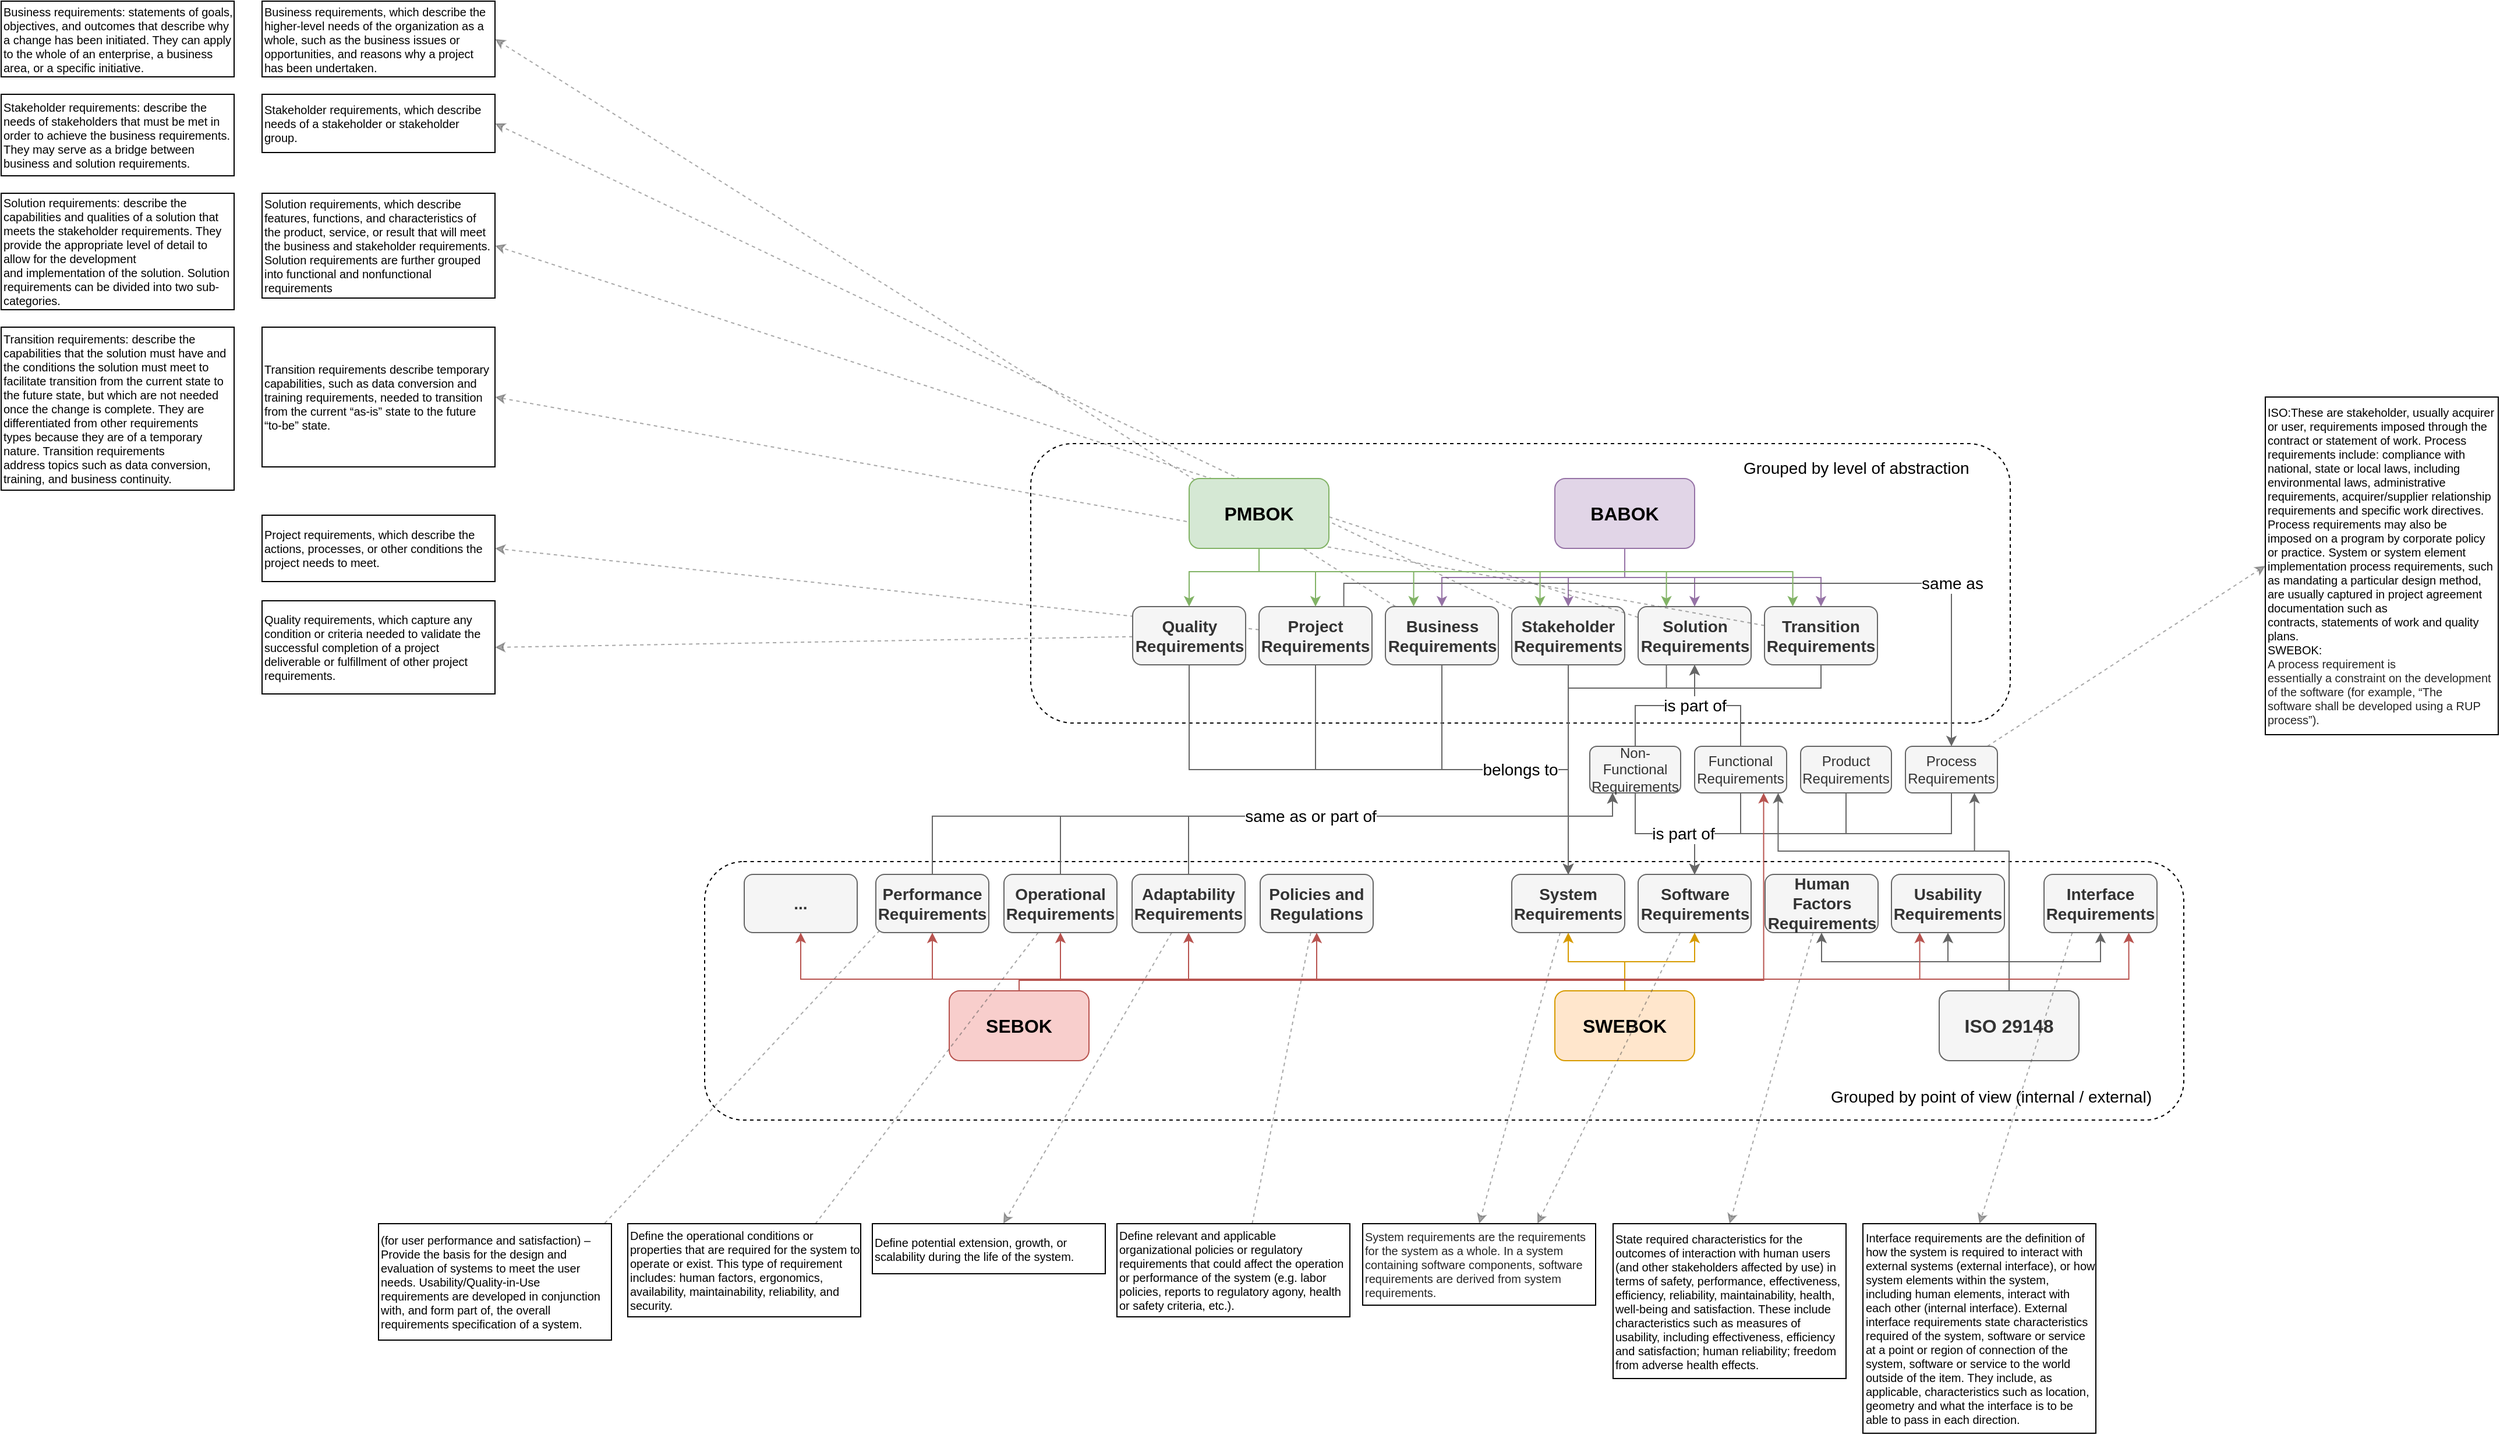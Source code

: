 <mxfile version="12.3.2" type="device" pages="4"><diagram id="XOEJu1rAc4Td6kb7SeL3" name="Requirements"><mxGraphModel dx="3384" dy="2181" grid="1" gridSize="10" guides="1" tooltips="1" connect="1" arrows="1" fold="1" page="1" pageScale="1" pageWidth="827" pageHeight="1169" math="0" shadow="0"><root><mxCell id="0"/><mxCell id="1" parent="0"/><mxCell id="RiZYRhFLLQzjgU3liLD7-116" value="" style="rounded=1;whiteSpace=wrap;html=1;fontSize=10;dashed=1;" parent="1" vertex="1"><mxGeometry x="-280" y="339" width="1270" height="222" as="geometry"/></mxCell><mxCell id="RiZYRhFLLQzjgU3liLD7-108" value="" style="rounded=1;whiteSpace=wrap;html=1;fontSize=10;dashed=1;" parent="1" vertex="1"><mxGeometry y="-20" width="841" height="240" as="geometry"/></mxCell><mxCell id="RiZYRhFLLQzjgU3liLD7-3" value="" style="edgeStyle=orthogonalEdgeStyle;rounded=0;orthogonalLoop=1;jettySize=auto;html=1;exitX=0.5;exitY=1;exitDx=0;exitDy=0;fillColor=#e1d5e7;strokeColor=#9673a6;" parent="1" source="RiZYRhFLLQzjgU3liLD7-1" target="RiZYRhFLLQzjgU3liLD7-2" edge="1"><mxGeometry relative="1" as="geometry"/></mxCell><mxCell id="RiZYRhFLLQzjgU3liLD7-9" style="edgeStyle=orthogonalEdgeStyle;rounded=0;orthogonalLoop=1;jettySize=auto;html=1;entryX=0.5;entryY=0;entryDx=0;entryDy=0;fillColor=#e1d5e7;strokeColor=#9673a6;" parent="1" source="RiZYRhFLLQzjgU3liLD7-1" target="RiZYRhFLLQzjgU3liLD7-6" edge="1"><mxGeometry relative="1" as="geometry"/></mxCell><mxCell id="RiZYRhFLLQzjgU3liLD7-10" style="edgeStyle=orthogonalEdgeStyle;rounded=0;orthogonalLoop=1;jettySize=auto;html=1;fillColor=#e1d5e7;strokeColor=#9673a6;" parent="1" source="RiZYRhFLLQzjgU3liLD7-1" target="RiZYRhFLLQzjgU3liLD7-7" edge="1"><mxGeometry relative="1" as="geometry"/></mxCell><mxCell id="RiZYRhFLLQzjgU3liLD7-11" style="edgeStyle=orthogonalEdgeStyle;rounded=0;orthogonalLoop=1;jettySize=auto;html=1;entryX=0.5;entryY=0;entryDx=0;entryDy=0;exitX=0.5;exitY=1;exitDx=0;exitDy=0;fillColor=#e1d5e7;strokeColor=#9673a6;" parent="1" source="RiZYRhFLLQzjgU3liLD7-1" target="RiZYRhFLLQzjgU3liLD7-8" edge="1"><mxGeometry relative="1" as="geometry"/></mxCell><mxCell id="RiZYRhFLLQzjgU3liLD7-1" value="BABOK" style="rounded=1;whiteSpace=wrap;html=1;fillColor=#e1d5e7;strokeColor=#9673a6;fontStyle=1;fontSize=16;" parent="1" vertex="1"><mxGeometry x="450" y="10" width="120" height="60" as="geometry"/></mxCell><mxCell id="RiZYRhFLLQzjgU3liLD7-85" style="edgeStyle=none;rounded=0;orthogonalLoop=1;jettySize=auto;html=1;entryX=1;entryY=0.5;entryDx=0;entryDy=0;dashed=1;strokeColor=#525252;fillColor=#f8cecc;fontSize=10;opacity=50;" parent="1" source="RiZYRhFLLQzjgU3liLD7-2" target="RiZYRhFLLQzjgU3liLD7-57" edge="1"><mxGeometry relative="1" as="geometry"/></mxCell><mxCell id="8B2Ufk4FKAcrel1DROYd-45" style="edgeStyle=orthogonalEdgeStyle;rounded=0;orthogonalLoop=1;jettySize=auto;html=1;entryX=0.5;entryY=0;entryDx=0;entryDy=0;startArrow=none;startFill=0;endArrow=classic;endFill=1;strokeColor=#666666;fillColor=#f5f5f5;fontSize=10;exitX=0.5;exitY=1;exitDx=0;exitDy=0;" parent="1" source="RiZYRhFLLQzjgU3liLD7-2" target="RiZYRhFLLQzjgU3liLD7-40" edge="1"><mxGeometry relative="1" as="geometry"/></mxCell><mxCell id="RiZYRhFLLQzjgU3liLD7-2" value="Business Requirements" style="rounded=1;whiteSpace=wrap;html=1;fillColor=#f5f5f5;strokeColor=#666666;fontColor=#333333;fontSize=14;fontStyle=1" parent="1" vertex="1"><mxGeometry x="304.5" y="120" width="97" height="50" as="geometry"/></mxCell><mxCell id="RiZYRhFLLQzjgU3liLD7-86" style="edgeStyle=none;rounded=0;orthogonalLoop=1;jettySize=auto;html=1;entryX=1;entryY=0.5;entryDx=0;entryDy=0;dashed=1;strokeColor=#525252;fillColor=#f8cecc;fontSize=10;opacity=50;" parent="1" source="RiZYRhFLLQzjgU3liLD7-6" target="RiZYRhFLLQzjgU3liLD7-63" edge="1"><mxGeometry relative="1" as="geometry"/></mxCell><mxCell id="8B2Ufk4FKAcrel1DROYd-46" style="edgeStyle=orthogonalEdgeStyle;rounded=0;orthogonalLoop=1;jettySize=auto;html=1;startArrow=none;startFill=0;endArrow=classic;endFill=1;strokeColor=#666666;fillColor=#f5f5f5;fontSize=10;" parent="1" source="RiZYRhFLLQzjgU3liLD7-6" edge="1"><mxGeometry relative="1" as="geometry"><mxPoint x="461.5" y="350" as="targetPoint"/></mxGeometry></mxCell><mxCell id="RiZYRhFLLQzjgU3liLD7-6" value="Stakeholder Requirements" style="rounded=1;whiteSpace=wrap;html=1;fillColor=#f5f5f5;strokeColor=#666666;fontColor=#333333;fontSize=14;fontStyle=1" parent="1" vertex="1"><mxGeometry x="413" y="120" width="97" height="50" as="geometry"/></mxCell><mxCell id="RiZYRhFLLQzjgU3liLD7-87" style="edgeStyle=none;rounded=0;orthogonalLoop=1;jettySize=auto;html=1;entryX=1;entryY=0.5;entryDx=0;entryDy=0;dashed=1;strokeColor=#525252;fillColor=#f8cecc;fontSize=10;opacity=50;" parent="1" source="RiZYRhFLLQzjgU3liLD7-7" target="RiZYRhFLLQzjgU3liLD7-65" edge="1"><mxGeometry relative="1" as="geometry"/></mxCell><mxCell id="8B2Ufk4FKAcrel1DROYd-47" style="edgeStyle=orthogonalEdgeStyle;rounded=0;orthogonalLoop=1;jettySize=auto;html=1;entryX=0.5;entryY=0;entryDx=0;entryDy=0;startArrow=none;startFill=0;endArrow=classic;endFill=1;strokeColor=#666666;fillColor=#f5f5f5;fontSize=10;exitX=0.25;exitY=1;exitDx=0;exitDy=0;" parent="1" source="RiZYRhFLLQzjgU3liLD7-7" target="RiZYRhFLLQzjgU3liLD7-40" edge="1"><mxGeometry relative="1" as="geometry"><Array as="points"><mxPoint x="546" y="190"/><mxPoint x="461" y="190"/></Array></mxGeometry></mxCell><mxCell id="RiZYRhFLLQzjgU3liLD7-7" value="Solution Requirements" style="rounded=1;whiteSpace=wrap;html=1;fillColor=#f5f5f5;strokeColor=#666666;fontColor=#333333;fontSize=14;fontStyle=1" parent="1" vertex="1"><mxGeometry x="521.5" y="120" width="97" height="50" as="geometry"/></mxCell><mxCell id="RiZYRhFLLQzjgU3liLD7-88" style="edgeStyle=none;rounded=0;orthogonalLoop=1;jettySize=auto;html=1;entryX=1;entryY=0.5;entryDx=0;entryDy=0;dashed=1;strokeColor=#525252;fillColor=#f8cecc;fontSize=10;opacity=50;" parent="1" source="RiZYRhFLLQzjgU3liLD7-8" target="RiZYRhFLLQzjgU3liLD7-66" edge="1"><mxGeometry relative="1" as="geometry"/></mxCell><mxCell id="8B2Ufk4FKAcrel1DROYd-48" style="edgeStyle=orthogonalEdgeStyle;rounded=0;orthogonalLoop=1;jettySize=auto;html=1;startArrow=none;startFill=0;endArrow=classic;endFill=1;strokeColor=#666666;fillColor=#f5f5f5;fontSize=10;entryX=0.5;entryY=0;entryDx=0;entryDy=0;exitX=0.5;exitY=1;exitDx=0;exitDy=0;" parent="1" source="RiZYRhFLLQzjgU3liLD7-8" target="RiZYRhFLLQzjgU3liLD7-40" edge="1"><mxGeometry relative="1" as="geometry"><mxPoint x="460" y="350" as="targetPoint"/><Array as="points"><mxPoint x="679" y="190"/><mxPoint x="461" y="190"/></Array></mxGeometry></mxCell><mxCell id="RiZYRhFLLQzjgU3liLD7-8" value="Transition Requirements" style="rounded=1;whiteSpace=wrap;html=1;fillColor=#f5f5f5;strokeColor=#666666;fontColor=#333333;fontSize=14;fontStyle=1" parent="1" vertex="1"><mxGeometry x="630" y="120" width="97" height="50" as="geometry"/></mxCell><mxCell id="RiZYRhFLLQzjgU3liLD7-54" value="same as" style="edgeStyle=orthogonalEdgeStyle;rounded=0;orthogonalLoop=1;jettySize=auto;html=1;entryX=0.5;entryY=0;entryDx=0;entryDy=0;strokeColor=#666666;fillColor=#f5f5f5;fontSize=14;exitX=0.75;exitY=0;exitDx=0;exitDy=0;" parent="1" source="RiZYRhFLLQzjgU3liLD7-12" target="RiZYRhFLLQzjgU3liLD7-31" edge="1"><mxGeometry x="0.59" relative="1" as="geometry"><Array as="points"><mxPoint x="269" y="100"/><mxPoint x="790" y="100"/></Array><mxPoint as="offset"/></mxGeometry></mxCell><mxCell id="RiZYRhFLLQzjgU3liLD7-84" style="edgeStyle=none;rounded=0;orthogonalLoop=1;jettySize=auto;html=1;entryX=1;entryY=0.5;entryDx=0;entryDy=0;dashed=1;strokeColor=#525252;fillColor=#f8cecc;fontSize=10;opacity=50;" parent="1" source="RiZYRhFLLQzjgU3liLD7-12" target="RiZYRhFLLQzjgU3liLD7-67" edge="1"><mxGeometry relative="1" as="geometry"/></mxCell><mxCell id="8B2Ufk4FKAcrel1DROYd-44" style="edgeStyle=orthogonalEdgeStyle;rounded=0;orthogonalLoop=1;jettySize=auto;html=1;strokeColor=#666666;fillColor=#f5f5f5;fontSize=10;exitX=0.5;exitY=1;exitDx=0;exitDy=0;" parent="1" source="RiZYRhFLLQzjgU3liLD7-12" target="RiZYRhFLLQzjgU3liLD7-40" edge="1"><mxGeometry relative="1" as="geometry"/></mxCell><mxCell id="RiZYRhFLLQzjgU3liLD7-12" value="Project Requirements" style="rounded=1;whiteSpace=wrap;html=1;fillColor=#f5f5f5;strokeColor=#666666;fontColor=#333333;fontSize=14;fontStyle=1" parent="1" vertex="1"><mxGeometry x="196" y="120" width="97" height="50" as="geometry"/></mxCell><mxCell id="RiZYRhFLLQzjgU3liLD7-83" style="edgeStyle=none;rounded=0;orthogonalLoop=1;jettySize=auto;html=1;entryX=1;entryY=0.5;entryDx=0;entryDy=0;dashed=1;strokeColor=#525252;fillColor=#f8cecc;fontSize=10;opacity=50;" parent="1" source="RiZYRhFLLQzjgU3liLD7-13" target="RiZYRhFLLQzjgU3liLD7-68" edge="1"><mxGeometry relative="1" as="geometry"/></mxCell><mxCell id="RiZYRhFLLQzjgU3liLD7-13" value="Quality Requirements" style="rounded=1;whiteSpace=wrap;html=1;fillColor=#f5f5f5;strokeColor=#666666;fontColor=#333333;fontSize=14;fontStyle=1" parent="1" vertex="1"><mxGeometry x="87.5" y="120" width="97" height="50" as="geometry"/></mxCell><mxCell id="RiZYRhFLLQzjgU3liLD7-15" style="edgeStyle=orthogonalEdgeStyle;rounded=0;orthogonalLoop=1;jettySize=auto;html=1;entryX=0.5;entryY=0;entryDx=0;entryDy=0;fillColor=#d5e8d4;strokeColor=#82b366;" parent="1" source="RiZYRhFLLQzjgU3liLD7-14" target="RiZYRhFLLQzjgU3liLD7-13" edge="1"><mxGeometry relative="1" as="geometry"><Array as="points"><mxPoint x="196" y="90"/><mxPoint x="136" y="90"/></Array></mxGeometry></mxCell><mxCell id="RiZYRhFLLQzjgU3liLD7-16" style="edgeStyle=orthogonalEdgeStyle;rounded=0;orthogonalLoop=1;jettySize=auto;html=1;entryX=0.5;entryY=0;entryDx=0;entryDy=0;fillColor=#d5e8d4;strokeColor=#82b366;" parent="1" source="RiZYRhFLLQzjgU3liLD7-14" target="RiZYRhFLLQzjgU3liLD7-12" edge="1"><mxGeometry relative="1" as="geometry"><Array as="points"><mxPoint x="196" y="90"/><mxPoint x="245" y="90"/></Array></mxGeometry></mxCell><mxCell id="RiZYRhFLLQzjgU3liLD7-18" style="edgeStyle=orthogonalEdgeStyle;rounded=0;orthogonalLoop=1;jettySize=auto;html=1;entryX=0.25;entryY=0;entryDx=0;entryDy=0;strokeColor=#82b366;fillColor=#d5e8d4;exitX=0.5;exitY=1;exitDx=0;exitDy=0;" parent="1" source="RiZYRhFLLQzjgU3liLD7-14" target="RiZYRhFLLQzjgU3liLD7-2" edge="1"><mxGeometry relative="1" as="geometry"><Array as="points"><mxPoint x="196" y="90"/><mxPoint x="329" y="90"/></Array></mxGeometry></mxCell><mxCell id="RiZYRhFLLQzjgU3liLD7-19" style="edgeStyle=orthogonalEdgeStyle;rounded=0;orthogonalLoop=1;jettySize=auto;html=1;entryX=0.25;entryY=0;entryDx=0;entryDy=0;strokeColor=#82b366;fillColor=#d5e8d4;exitX=0.5;exitY=1;exitDx=0;exitDy=0;" parent="1" source="RiZYRhFLLQzjgU3liLD7-14" target="RiZYRhFLLQzjgU3liLD7-6" edge="1"><mxGeometry relative="1" as="geometry"><Array as="points"><mxPoint x="196" y="90"/><mxPoint x="437" y="90"/></Array></mxGeometry></mxCell><mxCell id="RiZYRhFLLQzjgU3liLD7-20" style="edgeStyle=orthogonalEdgeStyle;rounded=0;orthogonalLoop=1;jettySize=auto;html=1;entryX=0.25;entryY=0;entryDx=0;entryDy=0;strokeColor=#82b366;fillColor=#d5e8d4;exitX=0.5;exitY=1;exitDx=0;exitDy=0;" parent="1" source="RiZYRhFLLQzjgU3liLD7-14" target="RiZYRhFLLQzjgU3liLD7-7" edge="1"><mxGeometry relative="1" as="geometry"><Array as="points"><mxPoint x="196" y="90"/><mxPoint x="546" y="90"/></Array></mxGeometry></mxCell><mxCell id="RiZYRhFLLQzjgU3liLD7-21" style="edgeStyle=orthogonalEdgeStyle;rounded=0;orthogonalLoop=1;jettySize=auto;html=1;entryX=0.25;entryY=0;entryDx=0;entryDy=0;strokeColor=#82b366;fillColor=#d5e8d4;exitX=0.5;exitY=1;exitDx=0;exitDy=0;" parent="1" source="RiZYRhFLLQzjgU3liLD7-14" target="RiZYRhFLLQzjgU3liLD7-8" edge="1"><mxGeometry relative="1" as="geometry"><Array as="points"><mxPoint x="196" y="90"/><mxPoint x="654" y="90"/></Array></mxGeometry></mxCell><mxCell id="RiZYRhFLLQzjgU3liLD7-14" value="PMBOK" style="rounded=1;whiteSpace=wrap;html=1;fillColor=#d5e8d4;strokeColor=#82b366;fontStyle=1;fontSize=16;" parent="1" vertex="1"><mxGeometry x="136" y="10" width="120" height="60" as="geometry"/></mxCell><mxCell id="RiZYRhFLLQzjgU3liLD7-30" style="edgeStyle=orthogonalEdgeStyle;rounded=0;orthogonalLoop=1;jettySize=auto;html=1;entryX=0.5;entryY=1;entryDx=0;entryDy=0;strokeColor=#d79b00;fillColor=#ffe6cc;fontSize=10;" parent="1" source="RiZYRhFLLQzjgU3liLD7-22" target="RiZYRhFLLQzjgU3liLD7-23" edge="1"><mxGeometry relative="1" as="geometry"/></mxCell><mxCell id="RiZYRhFLLQzjgU3liLD7-41" style="edgeStyle=orthogonalEdgeStyle;rounded=0;orthogonalLoop=1;jettySize=auto;html=1;entryX=0.5;entryY=1;entryDx=0;entryDy=0;strokeColor=#d79b00;fillColor=#ffe6cc;fontSize=10;" parent="1" source="RiZYRhFLLQzjgU3liLD7-22" target="RiZYRhFLLQzjgU3liLD7-40" edge="1"><mxGeometry relative="1" as="geometry"/></mxCell><mxCell id="RiZYRhFLLQzjgU3liLD7-22" value="SWEBOK" style="rounded=1;whiteSpace=wrap;html=1;fillColor=#ffe6cc;strokeColor=#d79b00;fontStyle=1;fontSize=16;" parent="1" vertex="1"><mxGeometry x="450" y="450" width="120" height="60" as="geometry"/></mxCell><mxCell id="8B2Ufk4FKAcrel1DROYd-51" style="edgeStyle=none;rounded=0;orthogonalLoop=1;jettySize=auto;html=1;entryX=0.75;entryY=0;entryDx=0;entryDy=0;dashed=1;strokeColor=#525252;fillColor=#f8cecc;fontSize=10;opacity=50;" parent="1" source="RiZYRhFLLQzjgU3liLD7-23" target="8B2Ufk4FKAcrel1DROYd-49" edge="1"><mxGeometry relative="1" as="geometry"/></mxCell><mxCell id="RiZYRhFLLQzjgU3liLD7-23" value="Software Requirements" style="rounded=1;whiteSpace=wrap;html=1;fillColor=#f5f5f5;strokeColor=#666666;fontColor=#333333;fontStyle=1;fontSize=14;" parent="1" vertex="1"><mxGeometry x="521.5" y="350" width="97" height="50" as="geometry"/></mxCell><mxCell id="RiZYRhFLLQzjgU3liLD7-28" style="edgeStyle=orthogonalEdgeStyle;rounded=0;orthogonalLoop=1;jettySize=auto;html=1;strokeColor=#666666;fillColor=#f5f5f5;fontSize=10;" parent="1" source="RiZYRhFLLQzjgU3liLD7-24" target="RiZYRhFLLQzjgU3liLD7-23" edge="1"><mxGeometry relative="1" as="geometry"/></mxCell><mxCell id="RiZYRhFLLQzjgU3liLD7-24" value="Functional Requirements" style="rounded=1;whiteSpace=wrap;html=1;fillColor=#f5f5f5;strokeColor=#666666;fontSize=12;fontColor=#333333;" parent="1" vertex="1"><mxGeometry x="570" y="240" width="79" height="40" as="geometry"/></mxCell><mxCell id="RiZYRhFLLQzjgU3liLD7-26" style="edgeStyle=orthogonalEdgeStyle;rounded=0;orthogonalLoop=1;jettySize=auto;html=1;strokeColor=#666666;fillColor=#f5f5f5;fontSize=10;entryX=0.5;entryY=1;entryDx=0;entryDy=0;" parent="1" source="RiZYRhFLLQzjgU3liLD7-25" target="RiZYRhFLLQzjgU3liLD7-7" edge="1"><mxGeometry relative="1" as="geometry"><mxPoint x="540" y="210" as="targetPoint"/></mxGeometry></mxCell><mxCell id="RiZYRhFLLQzjgU3liLD7-25" value="Non-Functional Requirements" style="rounded=1;whiteSpace=wrap;html=1;fillColor=#f5f5f5;strokeColor=#666666;fontSize=12;fontColor=#333333;" parent="1" vertex="1"><mxGeometry x="480" y="240" width="78" height="40" as="geometry"/></mxCell><mxCell id="RiZYRhFLLQzjgU3liLD7-34" style="edgeStyle=orthogonalEdgeStyle;rounded=0;orthogonalLoop=1;jettySize=auto;html=1;strokeColor=#666666;fillColor=#f5f5f5;fontSize=10;exitX=0.5;exitY=1;exitDx=0;exitDy=0;" parent="1" source="RiZYRhFLLQzjgU3liLD7-31" target="RiZYRhFLLQzjgU3liLD7-23" edge="1"><mxGeometry relative="1" as="geometry"/></mxCell><mxCell id="RiZYRhFLLQzjgU3liLD7-77" style="edgeStyle=none;rounded=0;orthogonalLoop=1;jettySize=auto;html=1;entryX=0;entryY=0.5;entryDx=0;entryDy=0;dashed=1;strokeColor=#525252;fillColor=#f8cecc;fontSize=10;opacity=50;" parent="1" source="RiZYRhFLLQzjgU3liLD7-31" target="RiZYRhFLLQzjgU3liLD7-73" edge="1"><mxGeometry relative="1" as="geometry"/></mxCell><mxCell id="RiZYRhFLLQzjgU3liLD7-31" value="Process Requirements" style="rounded=1;whiteSpace=wrap;html=1;fillColor=#f5f5f5;strokeColor=#666666;fontSize=12;fontColor=#333333;" parent="1" vertex="1"><mxGeometry x="751" y="240" width="79" height="40" as="geometry"/></mxCell><mxCell id="RiZYRhFLLQzjgU3liLD7-33" style="edgeStyle=orthogonalEdgeStyle;rounded=0;orthogonalLoop=1;jettySize=auto;html=1;strokeColor=#666666;fillColor=#f5f5f5;fontSize=10;exitX=0.5;exitY=1;exitDx=0;exitDy=0;" parent="1" source="RiZYRhFLLQzjgU3liLD7-32" target="RiZYRhFLLQzjgU3liLD7-23" edge="1"><mxGeometry relative="1" as="geometry"/></mxCell><mxCell id="RiZYRhFLLQzjgU3liLD7-32" value="Product Requirements" style="rounded=1;whiteSpace=wrap;html=1;fillColor=#f5f5f5;strokeColor=#666666;fontSize=12;fontColor=#333333;" parent="1" vertex="1"><mxGeometry x="661" y="240" width="78" height="40" as="geometry"/></mxCell><mxCell id="RiZYRhFLLQzjgU3liLD7-36" style="edgeStyle=orthogonalEdgeStyle;rounded=0;orthogonalLoop=1;jettySize=auto;html=1;entryX=0.75;entryY=1;entryDx=0;entryDy=0;strokeColor=#666666;fillColor=#f5f5f5;fontSize=10;" parent="1" source="RiZYRhFLLQzjgU3liLD7-35" target="RiZYRhFLLQzjgU3liLD7-31" edge="1"><mxGeometry relative="1" as="geometry"><Array as="points"><mxPoint x="840" y="330"/><mxPoint x="811" y="330"/></Array></mxGeometry></mxCell><mxCell id="RiZYRhFLLQzjgU3liLD7-39" style="edgeStyle=orthogonalEdgeStyle;rounded=0;orthogonalLoop=1;jettySize=auto;html=1;entryX=0.5;entryY=1;entryDx=0;entryDy=0;strokeColor=#666666;fillColor=#f5f5f5;fontSize=10;" parent="1" source="RiZYRhFLLQzjgU3liLD7-35" target="RiZYRhFLLQzjgU3liLD7-38" edge="1"><mxGeometry relative="1" as="geometry"/></mxCell><mxCell id="RiZYRhFLLQzjgU3liLD7-48" style="edgeStyle=orthogonalEdgeStyle;rounded=0;orthogonalLoop=1;jettySize=auto;html=1;entryX=0.908;entryY=1;entryDx=0;entryDy=0;entryPerimeter=0;strokeColor=#666666;fillColor=#f5f5f5;fontSize=10;exitX=0.5;exitY=0;exitDx=0;exitDy=0;" parent="1" source="RiZYRhFLLQzjgU3liLD7-35" target="RiZYRhFLLQzjgU3liLD7-24" edge="1"><mxGeometry relative="1" as="geometry"><Array as="points"><mxPoint x="840" y="330"/><mxPoint x="642" y="330"/></Array></mxGeometry></mxCell><mxCell id="RiZYRhFLLQzjgU3liLD7-50" style="edgeStyle=orthogonalEdgeStyle;rounded=0;orthogonalLoop=1;jettySize=auto;html=1;entryX=0.5;entryY=1;entryDx=0;entryDy=0;strokeColor=#666666;fillColor=#f5f5f5;fontSize=10;" parent="1" source="RiZYRhFLLQzjgU3liLD7-35" target="RiZYRhFLLQzjgU3liLD7-49" edge="1"><mxGeometry relative="1" as="geometry"/></mxCell><mxCell id="RiZYRhFLLQzjgU3liLD7-80" style="edgeStyle=orthogonalEdgeStyle;rounded=0;orthogonalLoop=1;jettySize=auto;html=1;entryX=0.5;entryY=1;entryDx=0;entryDy=0;strokeColor=#666666;fillColor=#f5f5f5;fontSize=10;exitX=0.5;exitY=0;exitDx=0;exitDy=0;" parent="1" source="RiZYRhFLLQzjgU3liLD7-35" target="RiZYRhFLLQzjgU3liLD7-78" edge="1"><mxGeometry relative="1" as="geometry"/></mxCell><mxCell id="RiZYRhFLLQzjgU3liLD7-35" value="ISO 29148" style="rounded=1;whiteSpace=wrap;html=1;fillColor=#f5f5f5;strokeColor=#666666;fontStyle=1;fontColor=#333333;fontSize=16;" parent="1" vertex="1"><mxGeometry x="780" y="450" width="120" height="60" as="geometry"/></mxCell><mxCell id="RiZYRhFLLQzjgU3liLD7-53" style="edgeStyle=orthogonalEdgeStyle;rounded=0;orthogonalLoop=1;jettySize=auto;html=1;entryX=0.5;entryY=1;entryDx=0;entryDy=0;strokeColor=#b85450;fillColor=#f8cecc;fontSize=10;exitX=0.5;exitY=0;exitDx=0;exitDy=0;" parent="1" source="RiZYRhFLLQzjgU3liLD7-37" target="RiZYRhFLLQzjgU3liLD7-46" edge="1"><mxGeometry relative="1" as="geometry"><Array as="points"><mxPoint x="-10" y="440"/><mxPoint x="25" y="440"/></Array></mxGeometry></mxCell><mxCell id="RiZYRhFLLQzjgU3liLD7-94" style="edgeStyle=orthogonalEdgeStyle;rounded=0;orthogonalLoop=1;jettySize=auto;html=1;entryX=0.5;entryY=1;entryDx=0;entryDy=0;strokeColor=#b85450;fillColor=#f8cecc;fontSize=10;" parent="1" source="RiZYRhFLLQzjgU3liLD7-37" target="RiZYRhFLLQzjgU3liLD7-91" edge="1"><mxGeometry relative="1" as="geometry"><Array as="points"><mxPoint x="-10" y="440"/><mxPoint x="135" y="440"/></Array></mxGeometry></mxCell><mxCell id="RiZYRhFLLQzjgU3liLD7-95" style="edgeStyle=orthogonalEdgeStyle;rounded=0;orthogonalLoop=1;jettySize=auto;html=1;entryX=0.5;entryY=1;entryDx=0;entryDy=0;strokeColor=#b85450;fillColor=#f8cecc;fontSize=10;" parent="1" source="RiZYRhFLLQzjgU3liLD7-37" target="RiZYRhFLLQzjgU3liLD7-93" edge="1"><mxGeometry relative="1" as="geometry"><Array as="points"><mxPoint x="-10" y="440"/><mxPoint x="245" y="440"/></Array></mxGeometry></mxCell><mxCell id="KRZ6BMfwjjJ3e76xXOcq-3" style="edgeStyle=orthogonalEdgeStyle;rounded=0;orthogonalLoop=1;jettySize=auto;html=1;entryX=0.75;entryY=1;entryDx=0;entryDy=0;strokeColor=#b85450;fillColor=#f8cecc;fontSize=10;" parent="1" source="RiZYRhFLLQzjgU3liLD7-37" target="RiZYRhFLLQzjgU3liLD7-38" edge="1"><mxGeometry relative="1" as="geometry"><Array as="points"><mxPoint x="-10" y="440"/><mxPoint x="943" y="440"/></Array></mxGeometry></mxCell><mxCell id="KRZ6BMfwjjJ3e76xXOcq-4" style="edgeStyle=orthogonalEdgeStyle;rounded=0;orthogonalLoop=1;jettySize=auto;html=1;entryX=0.75;entryY=1;entryDx=0;entryDy=0;strokeColor=#b85450;fillColor=#f8cecc;fontSize=10;" parent="1" source="RiZYRhFLLQzjgU3liLD7-37" target="RiZYRhFLLQzjgU3liLD7-24" edge="1"><mxGeometry relative="1" as="geometry"><Array as="points"><mxPoint x="-10" y="441"/><mxPoint x="629" y="441"/></Array></mxGeometry></mxCell><mxCell id="KRZ6BMfwjjJ3e76xXOcq-7" style="edgeStyle=orthogonalEdgeStyle;rounded=0;orthogonalLoop=1;jettySize=auto;html=1;strokeColor=#b85450;fillColor=#f8cecc;fontSize=10;entryX=0.5;entryY=1;entryDx=0;entryDy=0;" parent="1" source="RiZYRhFLLQzjgU3liLD7-37" target="RiZYRhFLLQzjgU3liLD7-43" edge="1"><mxGeometry relative="1" as="geometry"><Array as="points"><mxPoint x="-10" y="440"/><mxPoint x="-84" y="440"/></Array><mxPoint x="-84" y="420" as="targetPoint"/></mxGeometry></mxCell><mxCell id="KRZ6BMfwjjJ3e76xXOcq-9" style="edgeStyle=orthogonalEdgeStyle;rounded=0;orthogonalLoop=1;jettySize=auto;html=1;entryX=0.5;entryY=1;entryDx=0;entryDy=0;strokeColor=#b85450;fillColor=#f8cecc;fontSize=10;" parent="1" source="RiZYRhFLLQzjgU3liLD7-37" target="RiZYRhFLLQzjgU3liLD7-92" edge="1"><mxGeometry relative="1" as="geometry"><Array as="points"><mxPoint x="-10" y="440"/><mxPoint x="-197" y="440"/></Array></mxGeometry></mxCell><mxCell id="Gc0ce74mRlY-49lZmaqo-2" style="edgeStyle=orthogonalEdgeStyle;rounded=0;orthogonalLoop=1;jettySize=auto;html=1;entryX=0.25;entryY=1;entryDx=0;entryDy=0;strokeColor=#b85450;fillColor=#f8cecc;fontSize=10;" parent="1" source="RiZYRhFLLQzjgU3liLD7-37" target="RiZYRhFLLQzjgU3liLD7-49" edge="1"><mxGeometry relative="1" as="geometry"><Array as="points"><mxPoint x="-10" y="440"/><mxPoint x="763" y="440"/></Array></mxGeometry></mxCell><mxCell id="RiZYRhFLLQzjgU3liLD7-37" value="SEBOK" style="rounded=1;whiteSpace=wrap;html=1;fillColor=#f8cecc;strokeColor=#b85450;fontStyle=1;fontSize=16;" parent="1" vertex="1"><mxGeometry x="-70" y="450" width="120" height="60" as="geometry"/></mxCell><mxCell id="RiZYRhFLLQzjgU3liLD7-75" style="rounded=0;orthogonalLoop=1;jettySize=auto;html=1;strokeColor=#525252;fillColor=#f8cecc;fontSize=10;dashed=1;exitX=0.5;exitY=0;exitDx=0;exitDy=0;entryX=0.5;entryY=1;entryDx=0;entryDy=0;opacity=50;" parent="1" target="RiZYRhFLLQzjgU3liLD7-74" edge="1"><mxGeometry relative="1" as="geometry"><mxPoint x="-84.5" y="350" as="sourcePoint"/></mxGeometry></mxCell><mxCell id="RiZYRhFLLQzjgU3liLD7-38" value="Interface Requirements" style="rounded=1;whiteSpace=wrap;html=1;fillColor=#f5f5f5;strokeColor=#666666;fontColor=#333333;fontStyle=1;fontSize=14;" parent="1" vertex="1"><mxGeometry x="870" y="350" width="97" height="50" as="geometry"/></mxCell><mxCell id="8B2Ufk4FKAcrel1DROYd-43" value="belongs to" style="edgeStyle=orthogonalEdgeStyle;rounded=0;orthogonalLoop=1;jettySize=auto;html=1;strokeColor=#666666;fillColor=#f5f5f5;fontSize=14;exitX=0.5;exitY=0;exitDx=0;exitDy=0;endArrow=none;endFill=0;startArrow=classic;startFill=1;" parent="1" source="RiZYRhFLLQzjgU3liLD7-40" target="RiZYRhFLLQzjgU3liLD7-13" edge="1"><mxGeometry x="-0.644" y="42" relative="1" as="geometry"><mxPoint x="-42" y="-42" as="offset"/></mxGeometry></mxCell><mxCell id="8B2Ufk4FKAcrel1DROYd-50" style="edgeStyle=none;rounded=0;orthogonalLoop=1;jettySize=auto;html=1;entryX=0.5;entryY=0;entryDx=0;entryDy=0;dashed=1;strokeColor=#525252;fillColor=#f8cecc;fontSize=10;opacity=50;" parent="1" source="RiZYRhFLLQzjgU3liLD7-40" target="8B2Ufk4FKAcrel1DROYd-49" edge="1"><mxGeometry relative="1" as="geometry"/></mxCell><mxCell id="RiZYRhFLLQzjgU3liLD7-40" value="System Requirements" style="rounded=1;whiteSpace=wrap;html=1;fillColor=#f5f5f5;strokeColor=#666666;fontColor=#333333;fontStyle=1;fontSize=14;" parent="1" vertex="1"><mxGeometry x="413" y="350" width="97" height="50" as="geometry"/></mxCell><mxCell id="RiZYRhFLLQzjgU3liLD7-43" value="Performance Requirements" style="rounded=1;whiteSpace=wrap;html=1;fillColor=#f5f5f5;strokeColor=#666666;fontColor=#333333;fontStyle=1;fontSize=14;" parent="1" vertex="1"><mxGeometry x="-133" y="350" width="97" height="50" as="geometry"/></mxCell><mxCell id="RiZYRhFLLQzjgU3liLD7-104" style="edgeStyle=none;rounded=0;orthogonalLoop=1;jettySize=auto;html=1;entryX=0.5;entryY=1;entryDx=0;entryDy=0;dashed=1;strokeColor=#525252;fillColor=#f8cecc;fontSize=10;opacity=50;" parent="1" source="RiZYRhFLLQzjgU3liLD7-46" target="RiZYRhFLLQzjgU3liLD7-101" edge="1"><mxGeometry relative="1" as="geometry"/></mxCell><mxCell id="KRZ6BMfwjjJ3e76xXOcq-13" style="edgeStyle=orthogonalEdgeStyle;rounded=0;orthogonalLoop=1;jettySize=auto;html=1;entryX=0.25;entryY=1;entryDx=0;entryDy=0;strokeColor=#666666;fillColor=#f5f5f5;fontSize=10;" parent="1" source="RiZYRhFLLQzjgU3liLD7-46" target="RiZYRhFLLQzjgU3liLD7-25" edge="1"><mxGeometry relative="1" as="geometry"><Array as="points"><mxPoint x="26" y="300"/><mxPoint x="500" y="300"/></Array></mxGeometry></mxCell><mxCell id="RiZYRhFLLQzjgU3liLD7-46" value="Operational Requirements" style="rounded=1;whiteSpace=wrap;html=1;fillColor=#f5f5f5;strokeColor=#666666;fontColor=#333333;fontStyle=1;fontSize=14;" parent="1" vertex="1"><mxGeometry x="-23" y="350" width="97" height="50" as="geometry"/></mxCell><mxCell id="RiZYRhFLLQzjgU3liLD7-49" value="Usability Requirements" style="rounded=1;whiteSpace=wrap;html=1;fillColor=#f5f5f5;strokeColor=#666666;fontColor=#333333;fontStyle=1;fontSize=14;" parent="1" vertex="1"><mxGeometry x="739" y="350" width="97" height="50" as="geometry"/></mxCell><mxCell id="RiZYRhFLLQzjgU3liLD7-57" value="&lt;div&gt;Business requirements, which describe the higher-level needs of the organization as a whole, such as the&amp;nbsp;&lt;span&gt;business issues or opportunities, and reasons why a project has been undertaken.&lt;/span&gt;&lt;/div&gt;" style="rounded=0;whiteSpace=wrap;html=1;fontSize=10;align=left;" parent="1" vertex="1"><mxGeometry x="-660" y="-400" width="200" height="65" as="geometry"/></mxCell><mxCell id="RiZYRhFLLQzjgU3liLD7-63" value="Stakeholder requirements, which describe needs of a stakeholder or stakeholder group." style="rounded=0;whiteSpace=wrap;html=1;fontSize=10;align=left;" parent="1" vertex="1"><mxGeometry x="-660" y="-320" width="200" height="50" as="geometry"/></mxCell><mxCell id="RiZYRhFLLQzjgU3liLD7-65" value="&lt;div&gt;Solution requirements, which describe features, functions, and characteristics of the product, service,&amp;nbsp;&lt;span&gt;or result that will meet the business and stakeholder requirements. Solution requirements are further&amp;nbsp;&lt;/span&gt;&lt;span&gt;grouped into functional and nonfunctional requirements&lt;/span&gt;&lt;/div&gt;" style="rounded=0;whiteSpace=wrap;html=1;fontSize=10;align=left;" parent="1" vertex="1"><mxGeometry x="-660" y="-235" width="200" height="90" as="geometry"/></mxCell><mxCell id="RiZYRhFLLQzjgU3liLD7-66" value="&lt;div&gt;Transition requirements describe temporary capabilities, such as data conversion and training&amp;nbsp;&lt;span&gt;requirements, needed to transition from the current “as-is” state to the future “to-be” state.&lt;/span&gt;&lt;/div&gt;" style="rounded=0;whiteSpace=wrap;html=1;fontSize=10;align=left;" parent="1" vertex="1"><mxGeometry x="-660" y="-120" width="200" height="120" as="geometry"/></mxCell><mxCell id="RiZYRhFLLQzjgU3liLD7-67" value="&lt;div&gt;Project requirements, which describe the actions, processes, or other conditions the project needs&amp;nbsp;&lt;span&gt;to meet.&lt;/span&gt;&lt;/div&gt;" style="rounded=0;whiteSpace=wrap;html=1;fontSize=10;align=left;" parent="1" vertex="1"><mxGeometry x="-660" y="41.5" width="200" height="57" as="geometry"/></mxCell><mxCell id="RiZYRhFLLQzjgU3liLD7-68" value="&lt;div&gt;Quality requirements, which capture any condition or criteria needed to validate the successful completion&amp;nbsp;&lt;span&gt;of a project&amp;nbsp; deliverable or fulfillment of other project requirements.&lt;/span&gt;&lt;/div&gt;" style="rounded=0;whiteSpace=wrap;html=1;fontSize=10;align=left;" parent="1" vertex="1"><mxGeometry x="-660" y="115" width="200" height="80" as="geometry"/></mxCell><mxCell id="RiZYRhFLLQzjgU3liLD7-69" value="&lt;div&gt;Business requirements: statements of goals, objectives, and outcomes&amp;nbsp;&lt;span&gt;that describe why a change has been initiated. They can apply to the whole&amp;nbsp;&lt;/span&gt;&lt;span&gt;of an enterprise, a business area, or a specific initiative.&lt;/span&gt;&lt;/div&gt;" style="rounded=0;whiteSpace=wrap;html=1;fontSize=10;align=left;" parent="1" vertex="1"><mxGeometry x="-884" y="-400" width="200" height="65" as="geometry"/></mxCell><mxCell id="RiZYRhFLLQzjgU3liLD7-70" value="&lt;div&gt;Stakeholder requirements: describe the needs of stakeholders that must&amp;nbsp;&lt;span&gt;be met in order to achieve the business requirements. They may serve as a&amp;nbsp;&lt;/span&gt;&lt;span&gt;bridge between business and solution requirements.&lt;/span&gt;&lt;/div&gt;" style="rounded=0;whiteSpace=wrap;html=1;fontSize=10;align=left;" parent="1" vertex="1"><mxGeometry x="-884" y="-320" width="200" height="70" as="geometry"/></mxCell><mxCell id="RiZYRhFLLQzjgU3liLD7-71" value="&lt;div&gt;Solution requirements: describe the capabilities and qualities of a&amp;nbsp;&lt;span&gt;solution that meets the stakeholder requirements. They provide the&amp;nbsp;&lt;/span&gt;&lt;span&gt;appropriate level of detail to allow for the development and&amp;nbsp;&lt;/span&gt;&lt;span&gt;implementation of the solution. Solution requirements can be divided into&amp;nbsp;&lt;/span&gt;&lt;span&gt;two sub-categories.&lt;/span&gt;&lt;/div&gt;" style="rounded=0;whiteSpace=wrap;html=1;fontSize=10;align=left;" parent="1" vertex="1"><mxGeometry x="-884" y="-235" width="200" height="100" as="geometry"/></mxCell><mxCell id="RiZYRhFLLQzjgU3liLD7-72" value="&lt;div&gt;Transition requirements: describe the&amp;nbsp; capabilities that the solution must&amp;nbsp;&lt;span&gt;have and the conditions the solution must meet to facilitate transition from&amp;nbsp;&lt;/span&gt;&lt;span&gt;the current state to the future state, but which are not needed once the&amp;nbsp;&lt;/span&gt;&lt;span&gt;change is complete. They are differentiated from other requirements types&amp;nbsp;&lt;/span&gt;&lt;span&gt;because they are of a temporary nature. Transition requirements address&amp;nbsp;&lt;/span&gt;&lt;span&gt;topics such as data conversion, training, and business continuity.&lt;/span&gt;&lt;/div&gt;" style="rounded=0;whiteSpace=wrap;html=1;fontSize=10;align=left;" parent="1" vertex="1"><mxGeometry x="-884" y="-120" width="200" height="140" as="geometry"/></mxCell><mxCell id="RiZYRhFLLQzjgU3liLD7-90" style="edgeStyle=none;rounded=0;orthogonalLoop=1;jettySize=auto;html=1;entryX=0.5;entryY=0;entryDx=0;entryDy=0;dashed=1;strokeColor=#525252;fillColor=#f8cecc;fontSize=10;opacity=50;exitX=0.25;exitY=1;exitDx=0;exitDy=0;" parent="1" source="RiZYRhFLLQzjgU3liLD7-38" target="RiZYRhFLLQzjgU3liLD7-89" edge="1"><mxGeometry relative="1" as="geometry"/></mxCell><mxCell id="RiZYRhFLLQzjgU3liLD7-73" value="&lt;div&gt;&lt;font style=&quot;font-size: 10px&quot;&gt;ISO:These are stakeholder, usually acquirer or user, requirements imposed&amp;nbsp;through the contract or statement of work. Process requirements include: compliance with national,&amp;nbsp;state or local laws, including environmental laws, administrative requirements, acquirer/supplier&amp;nbsp;relationship requirements and specific work directives. Process requirements may also be imposed&amp;nbsp;on a program by corporate policy or practice. System or system element implementation process&amp;nbsp;requirements, such as mandating a particular design method, are usually captured in project&amp;nbsp;agreement documentation such as&amp;nbsp; contracts,&amp;nbsp;statements of work and quality plans.&lt;/font&gt;&lt;/div&gt;&lt;div&gt;&lt;span&gt;&lt;font style=&quot;font-size: 10px&quot;&gt;SWEBOK:&lt;/font&gt;&lt;/span&gt;&lt;/div&gt;&lt;div&gt;&lt;span style=&quot;color: rgb(37 , 37 , 37) ; background-color: white&quot;&gt;A process requirement is&lt;br/&gt;essentially a constraint on the development of the software (for example, “The&lt;br/&gt;software shall be developed using a RUP process”).&lt;/span&gt;&lt;/div&gt;" style="rounded=0;whiteSpace=wrap;html=1;fontSize=10;align=left;" parent="1" vertex="1"><mxGeometry x="1060" y="-60" width="200" height="290" as="geometry"/></mxCell><mxCell id="RiZYRhFLLQzjgU3liLD7-74" value="&lt;div&gt;(for user performance and satisfaction) – Provide the basis for&amp;nbsp;&lt;span&gt;the design and evaluation of systems to meet the user needs. Usability/Quality-in-Use requirements&amp;nbsp;&lt;/span&gt;&lt;span&gt;are developed in conjunction with, and form part of, the overall requirements specification of a system.&lt;/span&gt;&lt;/div&gt;" style="rounded=0;whiteSpace=wrap;html=1;fontSize=10;align=left;" parent="1" vertex="1"><mxGeometry x="-560" y="650" width="200" height="100" as="geometry"/></mxCell><mxCell id="RiZYRhFLLQzjgU3liLD7-82" style="edgeStyle=none;rounded=0;orthogonalLoop=1;jettySize=auto;html=1;entryX=0.5;entryY=0;entryDx=0;entryDy=0;dashed=1;strokeColor=#525252;fillColor=#f8cecc;fontSize=10;opacity=50;" parent="1" source="RiZYRhFLLQzjgU3liLD7-78" target="RiZYRhFLLQzjgU3liLD7-81" edge="1"><mxGeometry relative="1" as="geometry"/></mxCell><mxCell id="RiZYRhFLLQzjgU3liLD7-78" value="Human Factors Requirements" style="rounded=1;whiteSpace=wrap;html=1;fillColor=#f5f5f5;strokeColor=#666666;fontColor=#333333;fontStyle=1;fontSize=14;" parent="1" vertex="1"><mxGeometry x="630.5" y="350" width="97" height="50" as="geometry"/></mxCell><mxCell id="RiZYRhFLLQzjgU3liLD7-81" value="&lt;div&gt;State required characteristics for the outcomes of interaction&amp;nbsp;&lt;span&gt;with human users (and other stakeholders affected by use) in terms of safety, performance,&amp;nbsp;&lt;/span&gt;&lt;span&gt;effectiveness, efficiency, reliability, maintainability, health, well-being and satisfaction. These&amp;nbsp;&lt;/span&gt;&lt;span&gt;include characteristics such as measures of usability, including effectiveness, efficiency and&amp;nbsp;&lt;/span&gt;&lt;span&gt;satisfaction; human reliability; freedom from adverse health effects.&lt;/span&gt;&lt;/div&gt;" style="rounded=0;whiteSpace=wrap;html=1;fontSize=10;align=left;" parent="1" vertex="1"><mxGeometry x="500" y="650" width="200" height="133" as="geometry"/></mxCell><mxCell id="RiZYRhFLLQzjgU3liLD7-89" value="&lt;div&gt;Interface requirements are the definition of how the system is required to interact&amp;nbsp;&lt;span&gt;with external systems (external interface), or how system elements within the system, including&amp;nbsp;&lt;/span&gt;&lt;span&gt;human elements, interact with each other (internal interface). External interface requirements&amp;nbsp;&lt;/span&gt;&lt;span&gt;state characteristics required of the system, software or service at a point or region of connection&amp;nbsp;&lt;/span&gt;&lt;span&gt;of the system, software or service to the world outside of the item. They include, as applicable, c&lt;/span&gt;&lt;span&gt;haracteristics such as location, geometry and what the interface is to be able to pass in each&amp;nbsp;&lt;/span&gt;&lt;span&gt;direction.&lt;/span&gt;&lt;/div&gt;" style="rounded=0;whiteSpace=wrap;html=1;fontSize=10;align=left;" parent="1" vertex="1"><mxGeometry x="714.5" y="650" width="200" height="180" as="geometry"/></mxCell><mxCell id="RiZYRhFLLQzjgU3liLD7-100" style="edgeStyle=none;rounded=0;orthogonalLoop=1;jettySize=auto;html=1;dashed=1;strokeColor=#525252;fillColor=#f8cecc;fontSize=10;opacity=50;" parent="1" source="RiZYRhFLLQzjgU3liLD7-91" target="RiZYRhFLLQzjgU3liLD7-99" edge="1"><mxGeometry relative="1" as="geometry"/></mxCell><mxCell id="KRZ6BMfwjjJ3e76xXOcq-12" style="edgeStyle=orthogonalEdgeStyle;rounded=0;orthogonalLoop=1;jettySize=auto;html=1;entryX=0.25;entryY=1;entryDx=0;entryDy=0;strokeColor=#666666;fillColor=#f5f5f5;fontSize=10;" parent="1" source="RiZYRhFLLQzjgU3liLD7-91" target="RiZYRhFLLQzjgU3liLD7-25" edge="1"><mxGeometry relative="1" as="geometry"><Array as="points"><mxPoint x="136" y="300"/><mxPoint x="500" y="300"/></Array></mxGeometry></mxCell><mxCell id="RiZYRhFLLQzjgU3liLD7-91" value="Adaptability Requirements" style="rounded=1;whiteSpace=wrap;html=1;fillColor=#f5f5f5;strokeColor=#666666;fontColor=#333333;fontStyle=1;fontSize=14;" parent="1" vertex="1"><mxGeometry x="87" y="350" width="97" height="50" as="geometry"/></mxCell><mxCell id="RiZYRhFLLQzjgU3liLD7-92" value="..." style="rounded=1;whiteSpace=wrap;html=1;fillColor=#f5f5f5;strokeColor=#666666;fontColor=#333333;fontStyle=1;fontSize=14;" parent="1" vertex="1"><mxGeometry x="-246" y="350" width="97" height="50" as="geometry"/></mxCell><mxCell id="RiZYRhFLLQzjgU3liLD7-98" style="edgeStyle=none;rounded=0;orthogonalLoop=1;jettySize=auto;html=1;entryX=0.5;entryY=1;entryDx=0;entryDy=0;dashed=1;strokeColor=#525252;fillColor=#f8cecc;fontSize=10;opacity=50;" parent="1" source="RiZYRhFLLQzjgU3liLD7-93" target="RiZYRhFLLQzjgU3liLD7-97" edge="1"><mxGeometry relative="1" as="geometry"/></mxCell><mxCell id="RiZYRhFLLQzjgU3liLD7-93" value="Policies and Regulations" style="rounded=1;whiteSpace=wrap;html=1;fillColor=#f5f5f5;strokeColor=#666666;fontColor=#333333;fontStyle=1;fontSize=14;" parent="1" vertex="1"><mxGeometry x="197" y="350" width="97" height="50" as="geometry"/></mxCell><mxCell id="RiZYRhFLLQzjgU3liLD7-97" value="&lt;div&gt;Define relevant and applicable organizational policies or regulatory requirements that could affect the operation or&amp;nbsp;&lt;span&gt;performance of the system (e.g. labor policies, reports to regulatory agony, health or safety criteria, etc.).&lt;/span&gt;&lt;/div&gt;" style="rounded=0;whiteSpace=wrap;html=1;fontSize=10;align=left;" parent="1" vertex="1"><mxGeometry x="74" y="650" width="200" height="80" as="geometry"/></mxCell><mxCell id="RiZYRhFLLQzjgU3liLD7-99" value="Define potential extension, growth, or scalability during the life of the system." style="rounded=0;whiteSpace=wrap;html=1;fontSize=10;align=left;" parent="1" vertex="1"><mxGeometry x="-136" y="650" width="200" height="43" as="geometry"/></mxCell><mxCell id="RiZYRhFLLQzjgU3liLD7-101" value="&lt;div&gt;Define the operational conditions or properties that are required for the system to operate or exist. This type of requirement&lt;/div&gt;&lt;div&gt;includes: human factors, ergonomics, availability, maintainability, reliability, and security.&lt;/div&gt;" style="rounded=0;whiteSpace=wrap;html=1;fontSize=10;align=left;" parent="1" vertex="1"><mxGeometry x="-346" y="650" width="200" height="80" as="geometry"/></mxCell><mxCell id="RiZYRhFLLQzjgU3liLD7-29" value="is part of" style="edgeStyle=orthogonalEdgeStyle;rounded=0;orthogonalLoop=1;jettySize=auto;html=1;strokeColor=#666666;fillColor=#f5f5f5;fontSize=14;exitX=0.5;exitY=1;exitDx=0;exitDy=0;entryX=0.5;entryY=0;entryDx=0;entryDy=0;" parent="1" source="RiZYRhFLLQzjgU3liLD7-25" target="RiZYRhFLLQzjgU3liLD7-23" edge="1"><mxGeometry x="0.25" relative="1" as="geometry"><mxPoint x="570" y="320" as="targetPoint"/><mxPoint as="offset"/></mxGeometry></mxCell><mxCell id="RiZYRhFLLQzjgU3liLD7-27" value="is part of" style="edgeStyle=orthogonalEdgeStyle;rounded=0;orthogonalLoop=1;jettySize=auto;html=1;entryX=0.5;entryY=1;entryDx=0;entryDy=0;strokeColor=#666666;fillColor=#f5f5f5;fontSize=14;" parent="1" source="RiZYRhFLLQzjgU3liLD7-24" target="RiZYRhFLLQzjgU3liLD7-7" edge="1"><mxGeometry x="0.362" relative="1" as="geometry"><mxPoint as="offset"/></mxGeometry></mxCell><mxCell id="RiZYRhFLLQzjgU3liLD7-111" value="Grouped by level of abstraction" style="text;html=1;resizable=0;points=[];autosize=1;align=left;verticalAlign=top;spacingTop=-4;fontSize=14;" parent="1" vertex="1"><mxGeometry x="609.5" y="-10.5" width="210" height="20" as="geometry"/></mxCell><mxCell id="RiZYRhFLLQzjgU3liLD7-117" value="Grouped by point of view (internal / external)" style="text;html=1;resizable=0;points=[];autosize=1;align=left;verticalAlign=top;spacingTop=-4;fontSize=14;" parent="1" vertex="1"><mxGeometry x="685" y="530" width="290" height="20" as="geometry"/></mxCell><mxCell id="8B2Ufk4FKAcrel1DROYd-49" value="&lt;span style=&quot;color: rgb(37 , 37 , 37) ; background-color: rgb(255 , 255 , 255)&quot;&gt;&lt;font style=&quot;font-size: 10px&quot;&gt;System requirements are the requirements for the system as a whole. In a system containing software components, software requirements are derived from system requirements.&lt;/font&gt;&lt;/span&gt;" style="rounded=0;whiteSpace=wrap;html=1;fontSize=10;align=left;" parent="1" vertex="1"><mxGeometry x="285" y="650" width="200" height="70" as="geometry"/></mxCell><mxCell id="KRZ6BMfwjjJ3e76xXOcq-11" value="same as or part of" style="edgeStyle=orthogonalEdgeStyle;rounded=0;orthogonalLoop=1;jettySize=auto;html=1;entryX=0.25;entryY=1;entryDx=0;entryDy=0;strokeColor=#666666;fillColor=#f5f5f5;fontSize=14;" parent="1" source="RiZYRhFLLQzjgU3liLD7-43" target="RiZYRhFLLQzjgU3liLD7-25" edge="1"><mxGeometry x="0.145" relative="1" as="geometry"><Array as="points"><mxPoint x="-84" y="300"/><mxPoint x="499" y="300"/></Array><mxPoint as="offset"/></mxGeometry></mxCell></root></mxGraphModel></diagram><diagram id="UaLh009__W3-Dld6mYF1" name="Grouping"><mxGraphModel dx="38" dy="506" grid="1" gridSize="10" guides="1" tooltips="1" connect="1" arrows="1" fold="1" page="1" pageScale="1" pageWidth="827" pageHeight="1169" math="0" shadow="0"><root><mxCell id="D9mFqhBuhY2D46SKSHXc-0"/><mxCell id="D9mFqhBuhY2D46SKSHXc-1" parent="D9mFqhBuhY2D46SKSHXc-0"/><mxCell id="6Wpmtgu2PbnEHkMQngxM-0" value="" style="group" parent="D9mFqhBuhY2D46SKSHXc-1" vertex="1" connectable="0"><mxGeometry x="1519.928" y="180" width="298" height="250" as="geometry"/></mxCell><mxCell id="6Wpmtgu2PbnEHkMQngxM-1" value="" style="group;verticalAlign=bottom;" parent="6Wpmtgu2PbnEHkMQngxM-0" vertex="1" connectable="0"><mxGeometry width="298" height="250" as="geometry"/></mxCell><mxCell id="6Wpmtgu2PbnEHkMQngxM-2" value="&lt;span style=&quot;color: rgb(51 , 51 , 51) ; font-size: 12px ; text-align: left&quot;&gt;Grouped by point of view (internal / external)&lt;/span&gt;" style="rounded=1;whiteSpace=wrap;html=1;fontSize=10;dashed=1;verticalAlign=bottom;" parent="6Wpmtgu2PbnEHkMQngxM-1" vertex="1"><mxGeometry width="298" height="245" as="geometry"/></mxCell><mxCell id="6Wpmtgu2PbnEHkMQngxM-3" value="User" style="rounded=1;whiteSpace=wrap;html=1;fillColor=#f5f5f5;strokeColor=#666666;fontColor=#333333;fontSize=14;" parent="6Wpmtgu2PbnEHkMQngxM-1" vertex="1"><mxGeometry x="175" y="19" width="97" height="50" as="geometry"/></mxCell><mxCell id="6Wpmtgu2PbnEHkMQngxM-4" value="Developer" style="rounded=1;whiteSpace=wrap;html=1;fillColor=#f5f5f5;strokeColor=#666666;fontColor=#333333;fontSize=14;" parent="6Wpmtgu2PbnEHkMQngxM-1" vertex="1"><mxGeometry x="26" y="19" width="97" height="50" as="geometry"/></mxCell><mxCell id="6Wpmtgu2PbnEHkMQngxM-5" style="edgeStyle=none;rounded=0;orthogonalLoop=1;jettySize=auto;html=1;strokeColor=#666666;fillColor=#f5f5f5;fontSize=10;startArrow=classic;startFill=1;" parent="6Wpmtgu2PbnEHkMQngxM-1" source="6Wpmtgu2PbnEHkMQngxM-3" target="6Wpmtgu2PbnEHkMQngxM-4" edge="1"><mxGeometry relative="1" as="geometry"/></mxCell><mxCell id="6Wpmtgu2PbnEHkMQngxM-6" style="edgeStyle=orthogonalEdgeStyle;rounded=0;orthogonalLoop=1;jettySize=auto;html=1;strokeColor=#666666;fillColor=#f5f5f5;fontSize=10;entryX=0.5;entryY=1;entryDx=0;entryDy=0;exitX=0.5;exitY=0;exitDx=0;exitDy=0;startArrow=classic;startFill=1;" parent="6Wpmtgu2PbnEHkMQngxM-1" source="6Wpmtgu2PbnEHkMQngxM-8" target="6Wpmtgu2PbnEHkMQngxM-4" edge="1"><mxGeometry relative="1" as="geometry"><mxPoint x="74.5" y="145" as="targetPoint"/></mxGeometry></mxCell><mxCell id="6Wpmtgu2PbnEHkMQngxM-7" style="edgeStyle=none;rounded=0;orthogonalLoop=1;jettySize=auto;html=1;entryX=0.25;entryY=1;entryDx=0;entryDy=0;strokeColor=#666666;fillColor=#f5f5f5;fontSize=10;exitX=0.75;exitY=0;exitDx=0;exitDy=0;startArrow=classic;startFill=1;" parent="6Wpmtgu2PbnEHkMQngxM-1" source="6Wpmtgu2PbnEHkMQngxM-8" target="6Wpmtgu2PbnEHkMQngxM-3" edge="1"><mxGeometry relative="1" as="geometry"/></mxCell><mxCell id="6Wpmtgu2PbnEHkMQngxM-8" value="Other Systems" style="rounded=1;whiteSpace=wrap;html=1;fillColor=#f5f5f5;strokeColor=#666666;fontColor=#333333;fontSize=14;" parent="6Wpmtgu2PbnEHkMQngxM-1" vertex="1"><mxGeometry x="26" y="175" width="97" height="50" as="geometry"/></mxCell><mxCell id="6Wpmtgu2PbnEHkMQngxM-9" style="edgeStyle=none;rounded=0;orthogonalLoop=1;jettySize=auto;html=1;entryX=0.75;entryY=1;entryDx=0;entryDy=0;strokeColor=#666666;fillColor=#f5f5f5;fontSize=10;exitX=0.25;exitY=0;exitDx=0;exitDy=0;startArrow=classic;startFill=1;" parent="6Wpmtgu2PbnEHkMQngxM-1" source="6Wpmtgu2PbnEHkMQngxM-11" target="6Wpmtgu2PbnEHkMQngxM-4" edge="1"><mxGeometry relative="1" as="geometry"/></mxCell><mxCell id="6Wpmtgu2PbnEHkMQngxM-10" style="edgeStyle=none;rounded=0;orthogonalLoop=1;jettySize=auto;html=1;entryX=1;entryY=0.5;entryDx=0;entryDy=0;strokeColor=#666666;fillColor=#f5f5f5;fontSize=10;startArrow=classic;startFill=1;" parent="6Wpmtgu2PbnEHkMQngxM-1" source="6Wpmtgu2PbnEHkMQngxM-11" target="6Wpmtgu2PbnEHkMQngxM-8" edge="1"><mxGeometry relative="1" as="geometry"/></mxCell><mxCell id="6Wpmtgu2PbnEHkMQngxM-11" value="Operator" style="rounded=1;whiteSpace=wrap;html=1;fillColor=#f5f5f5;strokeColor=#666666;fontColor=#333333;fontSize=14;" parent="6Wpmtgu2PbnEHkMQngxM-1" vertex="1"><mxGeometry x="175" y="175" width="97" height="50" as="geometry"/></mxCell><mxCell id="6Wpmtgu2PbnEHkMQngxM-12" style="edgeStyle=none;rounded=0;orthogonalLoop=1;jettySize=auto;html=1;entryX=0.5;entryY=0;entryDx=0;entryDy=0;strokeColor=#666666;fillColor=#f5f5f5;fontSize=10;exitX=0.5;exitY=1;exitDx=0;exitDy=0;startArrow=classic;startFill=1;" parent="6Wpmtgu2PbnEHkMQngxM-1" source="6Wpmtgu2PbnEHkMQngxM-3" target="6Wpmtgu2PbnEHkMQngxM-11" edge="1"><mxGeometry relative="1" as="geometry"/></mxCell><mxCell id="B3lXli5LM9hHDRK9eTJm-0" value="" style="group" parent="D9mFqhBuhY2D46SKSHXc-1" vertex="1" connectable="0"><mxGeometry x="1015.5" y="180" width="448" height="245" as="geometry"/></mxCell><mxCell id="B3lXli5LM9hHDRK9eTJm-1" value="" style="group;verticalAlign=bottom;" parent="B3lXli5LM9hHDRK9eTJm-0" vertex="1" connectable="0"><mxGeometry width="448" height="245" as="geometry"/></mxCell><mxCell id="B3lXli5LM9hHDRK9eTJm-2" value="&lt;span style=&quot;color: rgb(51, 51, 51); text-align: left; font-size: 12px;&quot;&gt;Grouped by level of abstraction / hierarchical&lt;/span&gt;" style="rounded=1;whiteSpace=wrap;html=1;fontSize=12;dashed=1;verticalAlign=bottom;" parent="B3lXli5LM9hHDRK9eTJm-1" vertex="1"><mxGeometry width="448" height="245" as="geometry"/></mxCell><mxCell id="B3lXli5LM9hHDRK9eTJm-3" value="Business Requirements" style="rounded=1;whiteSpace=wrap;html=1;fillColor=#f5f5f5;strokeColor=#666666;fontColor=#333333;fontSize=14;fontStyle=0" parent="B3lXli5LM9hHDRK9eTJm-1" vertex="1"><mxGeometry x="176" y="15" width="97" height="50" as="geometry"/></mxCell><mxCell id="B3lXli5LM9hHDRK9eTJm-4" style="edgeStyle=orthogonalEdgeStyle;rounded=0;orthogonalLoop=1;jettySize=auto;html=1;entryX=0.75;entryY=1;entryDx=0;entryDy=0;strokeColor=#666666;fillColor=#f5f5f5;fontSize=10;exitX=0.75;exitY=0;exitDx=0;exitDy=0;" parent="B3lXli5LM9hHDRK9eTJm-1" source="B3lXli5LM9hHDRK9eTJm-5" target="B3lXli5LM9hHDRK9eTJm-3" edge="1"><mxGeometry relative="1" as="geometry"/></mxCell><mxCell id="B3lXli5LM9hHDRK9eTJm-5" value="Stakeholder Requirements" style="rounded=1;whiteSpace=wrap;html=1;fillColor=#f5f5f5;strokeColor=#666666;fontColor=#333333;fontSize=14;fontStyle=0" parent="B3lXli5LM9hHDRK9eTJm-1" vertex="1"><mxGeometry x="176" y="95" width="97" height="50" as="geometry"/></mxCell><mxCell id="B3lXli5LM9hHDRK9eTJm-6" style="edgeStyle=orthogonalEdgeStyle;rounded=0;orthogonalLoop=1;jettySize=auto;html=1;strokeColor=#666666;fillColor=#f5f5f5;fontSize=10;entryX=0.25;entryY=0;entryDx=0;entryDy=0;exitX=0.25;exitY=1;exitDx=0;exitDy=0;" parent="B3lXli5LM9hHDRK9eTJm-1" source="B3lXli5LM9hHDRK9eTJm-3" target="B3lXli5LM9hHDRK9eTJm-5" edge="1"><mxGeometry relative="1" as="geometry"/></mxCell><mxCell id="B3lXli5LM9hHDRK9eTJm-7" style="edgeStyle=orthogonalEdgeStyle;rounded=0;orthogonalLoop=1;jettySize=auto;html=1;strokeColor=#666666;fillColor=#f5f5f5;fontSize=10;entryX=0.75;entryY=1;entryDx=0;entryDy=0;exitX=0.75;exitY=0;exitDx=0;exitDy=0;" parent="B3lXli5LM9hHDRK9eTJm-1" source="B3lXli5LM9hHDRK9eTJm-8" target="B3lXli5LM9hHDRK9eTJm-5" edge="1"><mxGeometry relative="1" as="geometry"><mxPoint x="224.5" y="145" as="targetPoint"/></mxGeometry></mxCell><mxCell id="B3lXli5LM9hHDRK9eTJm-8" value="Solution Requirements" style="rounded=1;whiteSpace=wrap;html=1;fillColor=#f5f5f5;strokeColor=#666666;fontColor=#333333;fontSize=14;fontStyle=0" parent="B3lXli5LM9hHDRK9eTJm-1" vertex="1"><mxGeometry x="176" y="175" width="97" height="50" as="geometry"/></mxCell><mxCell id="B3lXli5LM9hHDRK9eTJm-9" style="edgeStyle=orthogonalEdgeStyle;rounded=0;orthogonalLoop=1;jettySize=auto;html=1;entryX=0.25;entryY=0;entryDx=0;entryDy=0;strokeColor=#666666;fillColor=#f5f5f5;fontSize=10;exitX=0.25;exitY=1;exitDx=0;exitDy=0;" parent="B3lXli5LM9hHDRK9eTJm-1" source="B3lXli5LM9hHDRK9eTJm-5" target="B3lXli5LM9hHDRK9eTJm-8" edge="1"><mxGeometry relative="1" as="geometry"/></mxCell><mxCell id="B3lXli5LM9hHDRK9eTJm-10" value="Transition Requirements" style="rounded=1;whiteSpace=wrap;html=1;fillColor=#f5f5f5;strokeColor=#666666;fontColor=#333333;fontSize=14;fontStyle=0" parent="B3lXli5LM9hHDRK9eTJm-1" vertex="1"><mxGeometry x="332.5" y="135" width="97" height="50" as="geometry"/></mxCell><mxCell id="B3lXli5LM9hHDRK9eTJm-11" value="Project Requirements" style="rounded=1;whiteSpace=wrap;html=1;fillColor=#f5f5f5;strokeColor=#666666;fontColor=#333333;" parent="B3lXli5LM9hHDRK9eTJm-1" vertex="1"><mxGeometry x="19.5" y="15" width="97" height="50" as="geometry"/></mxCell><mxCell id="B3lXli5LM9hHDRK9eTJm-12" value="Quality Requirements" style="rounded=1;whiteSpace=wrap;html=1;fillColor=#f5f5f5;strokeColor=#666666;fontColor=#333333;" parent="B3lXli5LM9hHDRK9eTJm-1" vertex="1"><mxGeometry x="19.5" y="95" width="97" height="50" as="geometry"/></mxCell><mxCell id="B3lXli5LM9hHDRK9eTJm-13" style="rounded=0;orthogonalLoop=1;jettySize=auto;html=1;strokeColor=#666666;fillColor=#f5f5f5;fontSize=10;exitX=0;exitY=0.5;exitDx=0;exitDy=0;entryX=1;entryY=0.5;entryDx=0;entryDy=0;" parent="B3lXli5LM9hHDRK9eTJm-1" source="B3lXli5LM9hHDRK9eTJm-10" target="B3lXli5LM9hHDRK9eTJm-5" edge="1"><mxGeometry relative="1" as="geometry"><mxPoint x="283" y="117.5" as="sourcePoint"/><mxPoint x="342.5" y="157.5" as="targetPoint"/></mxGeometry></mxCell><mxCell id="B3lXli5LM9hHDRK9eTJm-14" style="rounded=0;orthogonalLoop=1;jettySize=auto;html=1;strokeColor=#666666;fillColor=#f5f5f5;fontSize=10;exitX=0;exitY=0.5;exitDx=0;exitDy=0;entryX=1;entryY=0.5;entryDx=0;entryDy=0;" parent="B3lXli5LM9hHDRK9eTJm-1" source="B3lXli5LM9hHDRK9eTJm-10" target="B3lXli5LM9hHDRK9eTJm-8" edge="1"><mxGeometry relative="1" as="geometry"><mxPoint x="342.5" y="170" as="sourcePoint"/><mxPoint x="283" y="130" as="targetPoint"/></mxGeometry></mxCell><mxCell id="B3lXli5LM9hHDRK9eTJm-15" style="rounded=0;orthogonalLoop=1;jettySize=auto;html=1;strokeColor=#666666;fillColor=#f5f5f5;fontSize=10;exitX=1;exitY=0.25;exitDx=0;exitDy=0;entryX=0;entryY=0.25;entryDx=0;entryDy=0;" parent="B3lXli5LM9hHDRK9eTJm-1" source="B3lXli5LM9hHDRK9eTJm-5" target="B3lXli5LM9hHDRK9eTJm-10" edge="1"><mxGeometry relative="1" as="geometry"/></mxCell><mxCell id="B3lXli5LM9hHDRK9eTJm-16" style="rounded=0;orthogonalLoop=1;jettySize=auto;html=1;strokeColor=#666666;fillColor=#f5f5f5;fontSize=10;exitX=1;exitY=0.75;exitDx=0;exitDy=0;entryX=0;entryY=0.75;entryDx=0;entryDy=0;" parent="B3lXli5LM9hHDRK9eTJm-1" source="B3lXli5LM9hHDRK9eTJm-8" target="B3lXli5LM9hHDRK9eTJm-10" edge="1"><mxGeometry relative="1" as="geometry"><mxPoint x="342.5" y="170" as="sourcePoint"/><mxPoint x="298" y="213" as="targetPoint"/></mxGeometry></mxCell><mxCell id="EVZ3xE8hpK7MWgZK553Q-1" style="edgeStyle=orthogonalEdgeStyle;rounded=0;orthogonalLoop=1;jettySize=auto;html=1;strokeColor=#666666;fillColor=#f5f5f5;fontSize=10;startArrow=classic;startFill=1;strokeWidth=4;" parent="D9mFqhBuhY2D46SKSHXc-1" source="B3lXli5LM9hHDRK9eTJm-2" target="6Wpmtgu2PbnEHkMQngxM-2" edge="1"><mxGeometry relative="1" as="geometry"/></mxCell></root></mxGraphModel></diagram><diagram id="7pT-B2hyfjZzwh56fZR3" name="Hierarchy"><mxGraphModel dx="1038" dy="607" grid="1" gridSize="10" guides="1" tooltips="1" connect="1" arrows="1" fold="1" page="1" pageScale="1" pageWidth="827" pageHeight="1169" math="0" shadow="0"><root><mxCell id="9y6ADGQ8Vp-R0f6dtQUd-0"/><mxCell id="9y6ADGQ8Vp-R0f6dtQUd-1" parent="9y6ADGQ8Vp-R0f6dtQUd-0"/><mxCell id="9y6ADGQ8Vp-R0f6dtQUd-44" value="" style="rounded=0;whiteSpace=wrap;html=1;dashed=1;strokeColor=#d6b656;fillColor=#fff2cc;fontSize=10;verticalAlign=top;" parent="9y6ADGQ8Vp-R0f6dtQUd-1" vertex="1"><mxGeometry x="804" y="286" width="348" height="174" as="geometry"/></mxCell><mxCell id="9y6ADGQ8Vp-R0f6dtQUd-2" value="" style="rounded=0;whiteSpace=wrap;html=1;dashed=1;strokeColor=#d79b00;fillColor=#ffe6cc;fontSize=10;" parent="9y6ADGQ8Vp-R0f6dtQUd-1" vertex="1"><mxGeometry x="1162" y="286" width="236" height="174" as="geometry"/></mxCell><mxCell id="9y6ADGQ8Vp-R0f6dtQUd-3" value="&lt;font color=&quot;#525252&quot; style=&quot;font-size: 14px&quot;&gt;SWEBOK:&lt;br style=&quot;font-size: 14px&quot;&gt;Software Engineering&lt;br&gt;Body of Knowledge&lt;/font&gt;" style="text;html=1;resizable=0;points=[];autosize=1;align=left;verticalAlign=top;spacingTop=-4;fontSize=14;fontStyle=1" parent="9y6ADGQ8Vp-R0f6dtQUd-1" vertex="1"><mxGeometry x="1162" y="400" width="160" height="50" as="geometry"/></mxCell><mxCell id="9y6ADGQ8Vp-R0f6dtQUd-4" value="" style="rounded=0;whiteSpace=wrap;html=1;dashed=1;strokeColor=#82b366;fillColor=#d5e8d4;fontSize=10;" parent="9y6ADGQ8Vp-R0f6dtQUd-1" vertex="1"><mxGeometry x="232" y="286" width="560" height="174" as="geometry"/></mxCell><mxCell id="9y6ADGQ8Vp-R0f6dtQUd-5" value="" style="rounded=0;whiteSpace=wrap;html=1;dashed=1;strokeColor=#d79b00;fillColor=#ffe6cc;fontSize=10;" parent="9y6ADGQ8Vp-R0f6dtQUd-1" vertex="1"><mxGeometry x="232" y="156" width="1168" height="108" as="geometry"/></mxCell><mxCell id="9y6ADGQ8Vp-R0f6dtQUd-7" value="Software Requirements" style="rounded=1;whiteSpace=wrap;html=1;fillColor=#f5f5f5;strokeColor=#666666;fontColor=#333333;fontSize=14;fontStyle=1;aspect=fixed;" parent="9y6ADGQ8Vp-R0f6dtQUd-1" vertex="1"><mxGeometry x="812" y="184.5" width="101" height="52.08" as="geometry"/></mxCell><mxCell id="9y6ADGQ8Vp-R0f6dtQUd-13" value="System Requirements" style="rounded=1;whiteSpace=wrap;html=1;fillColor=#f5f5f5;strokeColor=#666666;fontColor=#333333;fontSize=14;fontStyle=1;aspect=fixed;" parent="9y6ADGQ8Vp-R0f6dtQUd-1" vertex="1"><mxGeometry x="676" y="184.5" width="101" height="52.08" as="geometry"/></mxCell><mxCell id="9y6ADGQ8Vp-R0f6dtQUd-14" style="edgeStyle=none;rounded=0;orthogonalLoop=1;jettySize=auto;html=1;entryX=0.5;entryY=0;entryDx=0;entryDy=0;dashed=1;strokeColor=#525252;fillColor=#f8cecc;fontSize=10;opacity=50;strokeWidth=2;" parent="9y6ADGQ8Vp-R0f6dtQUd-1" source="9y6ADGQ8Vp-R0f6dtQUd-16" target="9y6ADGQ8Vp-R0f6dtQUd-7" edge="1"><mxGeometry relative="1" as="geometry"/></mxCell><mxCell id="9y6ADGQ8Vp-R0f6dtQUd-15" style="edgeStyle=none;rounded=0;orthogonalLoop=1;jettySize=auto;html=1;entryX=0.5;entryY=0;entryDx=0;entryDy=0;dashed=1;strokeColor=#525252;fillColor=#f8cecc;fontSize=10;opacity=50;strokeWidth=2;" parent="9y6ADGQ8Vp-R0f6dtQUd-1" source="9y6ADGQ8Vp-R0f6dtQUd-16" target="9y6ADGQ8Vp-R0f6dtQUd-13" edge="1"><mxGeometry relative="1" as="geometry"/></mxCell><mxCell id="9y6ADGQ8Vp-R0f6dtQUd-16" value="Requirements" style="rounded=1;whiteSpace=wrap;html=1;fillColor=#f5f5f5;strokeColor=#666666;fontColor=#333333;fontSize=14;fontStyle=1;aspect=fixed;" parent="9y6ADGQ8Vp-R0f6dtQUd-1" vertex="1"><mxGeometry x="742" y="64.5" width="101" height="52.08" as="geometry"/></mxCell><mxCell id="9y6ADGQ8Vp-R0f6dtQUd-17" value="Business Requirements" style="rounded=1;whiteSpace=wrap;html=1;fillColor=#f5f5f5;strokeColor=#666666;fontColor=#333333;fontSize=14;fontStyle=1;aspect=fixed;" parent="9y6ADGQ8Vp-R0f6dtQUd-1" vertex="1"><mxGeometry x="459" y="331.5" width="101" height="52.08" as="geometry"/></mxCell><mxCell id="9y6ADGQ8Vp-R0f6dtQUd-18" value="Stakeholder Requirements" style="rounded=1;whiteSpace=wrap;html=1;fillColor=#f5f5f5;strokeColor=#666666;fontColor=#333333;fontSize=14;fontStyle=1;aspect=fixed;" parent="9y6ADGQ8Vp-R0f6dtQUd-1" vertex="1"><mxGeometry x="567.5" y="331.5" width="101" height="52.08" as="geometry"/></mxCell><mxCell id="9y6ADGQ8Vp-R0f6dtQUd-24" value="Transition Requirements" style="rounded=1;whiteSpace=wrap;html=1;fillColor=#f5f5f5;strokeColor=#666666;fontColor=#333333;fontSize=14;fontStyle=1;aspect=fixed;" parent="9y6ADGQ8Vp-R0f6dtQUd-1" vertex="1"><mxGeometry x="676" y="331.5" width="101" height="52.08" as="geometry"/></mxCell><mxCell id="9y6ADGQ8Vp-R0f6dtQUd-25" value="Project Requirements" style="rounded=1;whiteSpace=wrap;html=1;fillColor=#f5f5f5;strokeColor=#666666;fontColor=#333333;fontSize=14;fontStyle=1;aspect=fixed;" parent="9y6ADGQ8Vp-R0f6dtQUd-1" vertex="1"><mxGeometry x="350.5" y="331.5" width="101" height="52.08" as="geometry"/></mxCell><mxCell id="9y6ADGQ8Vp-R0f6dtQUd-26" value="Quality Requirements" style="rounded=1;whiteSpace=wrap;html=1;fillColor=#f5f5f5;strokeColor=#666666;fontColor=#333333;fontSize=14;fontStyle=1;aspect=fixed;" parent="9y6ADGQ8Vp-R0f6dtQUd-1" vertex="1"><mxGeometry x="242" y="331.5" width="101" height="52.08" as="geometry"/></mxCell><mxCell id="9y6ADGQ8Vp-R0f6dtQUd-27" value="Functional Requirements" style="rounded=1;whiteSpace=wrap;html=1;fillColor=#f5f5f5;strokeColor=#666666;fontSize=14;fontColor=#333333;fontStyle=1;aspect=fixed;" parent="9y6ADGQ8Vp-R0f6dtQUd-1" vertex="1"><mxGeometry x="1178" y="331.5" width="101" height="52.08" as="geometry"/></mxCell><mxCell id="9y6ADGQ8Vp-R0f6dtQUd-35" value="Performance&lt;br style=&quot;font-size: 14px;&quot;&gt;Efficiency" style="rounded=1;whiteSpace=wrap;html=1;fillColor=#f5f5f5;strokeColor=#666666;fontSize=14;fontColor=#333333;fontStyle=1;aspect=fixed;" parent="9y6ADGQ8Vp-R0f6dtQUd-1" vertex="1"><mxGeometry x="812" y="331.5" width="101" height="52.08" as="geometry"/></mxCell><mxCell id="9y6ADGQ8Vp-R0f6dtQUd-36" value="Process Requirements" style="rounded=1;whiteSpace=wrap;html=1;fillColor=#f5f5f5;strokeColor=#666666;fontSize=14;fontColor=#333333;fontStyle=1;aspect=fixed;" parent="9y6ADGQ8Vp-R0f6dtQUd-1" vertex="1"><mxGeometry x="1288" y="331.5" width="101" height="52.08" as="geometry"/></mxCell><mxCell id="9y6ADGQ8Vp-R0f6dtQUd-38" value="Maintainability" style="rounded=1;whiteSpace=wrap;html=1;fillColor=#f5f5f5;strokeColor=#666666;fontSize=14;fontColor=#333333;fontStyle=1;aspect=fixed;" parent="9y6ADGQ8Vp-R0f6dtQUd-1" vertex="1"><mxGeometry x="922" y="331.5" width="101" height="52.08" as="geometry"/></mxCell><mxCell id="9y6ADGQ8Vp-R0f6dtQUd-40" value="&lt;font color=&quot;#525252&quot; style=&quot;font-size: 14px;&quot;&gt;SWEBOK:&lt;br style=&quot;font-size: 14px;&quot;&gt;Software Engineering Body of Knowledge&lt;/font&gt;" style="text;html=1;resizable=0;points=[];autosize=1;align=left;verticalAlign=top;spacingTop=-4;fontSize=14;fontStyle=1" parent="9y6ADGQ8Vp-R0f6dtQUd-1" vertex="1"><mxGeometry x="232" y="224" width="290" height="40" as="geometry"/></mxCell><mxCell id="9y6ADGQ8Vp-R0f6dtQUd-42" value="..." style="rounded=1;whiteSpace=wrap;html=1;fillColor=#f5f5f5;strokeColor=#666666;fontSize=14;fontColor=#333333;fontStyle=1;aspect=fixed;" parent="9y6ADGQ8Vp-R0f6dtQUd-1" vertex="1"><mxGeometry x="1033" y="331.5" width="101" height="52.08" as="geometry"/></mxCell><mxCell id="cmVFswyzncoQ_CZEeWVj-1" value="&lt;font color=&quot;#525252&quot; style=&quot;font-size: 14px;&quot;&gt;ISO 25010 Software Quality:&lt;br style=&quot;font-size: 14px;&quot;&gt;&quot;Non-Functional Requirements&quot;&lt;/font&gt;" style="text;html=1;resizable=0;points=[];autosize=1;align=left;verticalAlign=top;spacingTop=-4;fontSize=14;fontStyle=1" parent="9y6ADGQ8Vp-R0f6dtQUd-1" vertex="1"><mxGeometry x="803" y="410" width="230" height="40" as="geometry"/></mxCell><mxCell id="X-gFxvEQQKNNo2Z2gydO-0" value="&lt;font color=&quot;#525252&quot; style=&quot;font-size: 14px;&quot;&gt;PMBOK (BABOK):&lt;br style=&quot;font-size: 14px;&quot;&gt;Project Management Body of Knowledge&lt;br style=&quot;font-size: 14px;&quot;&gt;(Business Analysis Body of Knowledge)&lt;br style=&quot;font-size: 14px;&quot;&gt;&lt;/font&gt;" style="text;html=1;resizable=0;points=[];autosize=1;align=left;verticalAlign=top;spacingTop=-4;fontSize=14;fontStyle=1" parent="9y6ADGQ8Vp-R0f6dtQUd-1" vertex="1"><mxGeometry x="232" y="400" width="290" height="50" as="geometry"/></mxCell><mxCell id="9y6ADGQ8Vp-R0f6dtQUd-6" style="edgeStyle=none;rounded=0;orthogonalLoop=1;jettySize=auto;html=1;entryX=0.5;entryY=0;entryDx=0;entryDy=0;dashed=1;strokeColor=#525252;fillColor=#f8cecc;fontSize=10;opacity=50;strokeWidth=2;" parent="9y6ADGQ8Vp-R0f6dtQUd-1" source="9y6ADGQ8Vp-R0f6dtQUd-7" target="9y6ADGQ8Vp-R0f6dtQUd-35" edge="1"><mxGeometry relative="1" as="geometry"><mxPoint x="860.5" y="314.5" as="targetPoint"/></mxGeometry></mxCell><mxCell id="mA70TYEFhO0c1XjDfZ3l-0" style="edgeStyle=none;rounded=0;orthogonalLoop=1;jettySize=auto;html=1;entryX=0.5;entryY=0;entryDx=0;entryDy=0;dashed=1;strokeColor=#525252;fillColor=#f8cecc;fontSize=10;opacity=50;strokeWidth=2;" parent="9y6ADGQ8Vp-R0f6dtQUd-1" source="9y6ADGQ8Vp-R0f6dtQUd-7" target="9y6ADGQ8Vp-R0f6dtQUd-38" edge="1"><mxGeometry relative="1" as="geometry"/></mxCell><mxCell id="mA70TYEFhO0c1XjDfZ3l-2" style="edgeStyle=none;rounded=0;orthogonalLoop=1;jettySize=auto;html=1;entryX=0.5;entryY=0;entryDx=0;entryDy=0;dashed=1;strokeColor=#525252;fillColor=#f8cecc;fontSize=10;opacity=50;strokeWidth=2;" parent="9y6ADGQ8Vp-R0f6dtQUd-1" source="9y6ADGQ8Vp-R0f6dtQUd-7" target="9y6ADGQ8Vp-R0f6dtQUd-42" edge="1"><mxGeometry relative="1" as="geometry"/></mxCell><mxCell id="mA70TYEFhO0c1XjDfZ3l-3" style="edgeStyle=none;rounded=0;orthogonalLoop=1;jettySize=auto;html=1;entryX=0.5;entryY=0;entryDx=0;entryDy=0;dashed=1;strokeColor=#525252;fillColor=#f8cecc;fontSize=10;opacity=50;strokeWidth=2;" parent="9y6ADGQ8Vp-R0f6dtQUd-1" source="9y6ADGQ8Vp-R0f6dtQUd-7" target="9y6ADGQ8Vp-R0f6dtQUd-27" edge="1"><mxGeometry relative="1" as="geometry"/></mxCell><mxCell id="mA70TYEFhO0c1XjDfZ3l-5" style="edgeStyle=none;rounded=0;orthogonalLoop=1;jettySize=auto;html=1;entryX=0.5;entryY=0;entryDx=0;entryDy=0;dashed=1;strokeColor=#525252;fillColor=#f8cecc;fontSize=10;opacity=50;strokeWidth=2;" parent="9y6ADGQ8Vp-R0f6dtQUd-1" source="9y6ADGQ8Vp-R0f6dtQUd-7" target="9y6ADGQ8Vp-R0f6dtQUd-36" edge="1"><mxGeometry relative="1" as="geometry"/></mxCell><mxCell id="9y6ADGQ8Vp-R0f6dtQUd-8" style="edgeStyle=none;rounded=0;orthogonalLoop=1;jettySize=auto;html=1;entryX=0.5;entryY=0;entryDx=0;entryDy=0;dashed=1;strokeColor=#525252;fillColor=#f8cecc;fontSize=10;opacity=50;strokeWidth=2;" parent="9y6ADGQ8Vp-R0f6dtQUd-1" source="9y6ADGQ8Vp-R0f6dtQUd-13" target="9y6ADGQ8Vp-R0f6dtQUd-24" edge="1"><mxGeometry relative="1" as="geometry"/></mxCell><mxCell id="9y6ADGQ8Vp-R0f6dtQUd-9" style="edgeStyle=none;rounded=0;orthogonalLoop=1;jettySize=auto;html=1;entryX=0.5;entryY=0;entryDx=0;entryDy=0;dashed=1;strokeColor=#525252;fillColor=#f8cecc;fontSize=10;opacity=50;strokeWidth=2;" parent="9y6ADGQ8Vp-R0f6dtQUd-1" source="9y6ADGQ8Vp-R0f6dtQUd-13" target="9y6ADGQ8Vp-R0f6dtQUd-18" edge="1"><mxGeometry relative="1" as="geometry"/></mxCell><mxCell id="9y6ADGQ8Vp-R0f6dtQUd-10" style="edgeStyle=none;rounded=0;orthogonalLoop=1;jettySize=auto;html=1;entryX=0.5;entryY=0;entryDx=0;entryDy=0;dashed=1;strokeColor=#525252;fillColor=#f8cecc;fontSize=10;opacity=50;strokeWidth=2;" parent="9y6ADGQ8Vp-R0f6dtQUd-1" source="9y6ADGQ8Vp-R0f6dtQUd-13" target="9y6ADGQ8Vp-R0f6dtQUd-17" edge="1"><mxGeometry relative="1" as="geometry"/></mxCell><mxCell id="9y6ADGQ8Vp-R0f6dtQUd-11" style="edgeStyle=none;rounded=0;orthogonalLoop=1;jettySize=auto;html=1;entryX=0.5;entryY=0;entryDx=0;entryDy=0;dashed=1;strokeColor=#525252;fillColor=#f8cecc;fontSize=10;opacity=50;strokeWidth=2;" parent="9y6ADGQ8Vp-R0f6dtQUd-1" source="9y6ADGQ8Vp-R0f6dtQUd-13" target="9y6ADGQ8Vp-R0f6dtQUd-25" edge="1"><mxGeometry relative="1" as="geometry"/></mxCell><mxCell id="9y6ADGQ8Vp-R0f6dtQUd-12" style="edgeStyle=none;rounded=0;orthogonalLoop=1;jettySize=auto;html=1;entryX=0.5;entryY=0;entryDx=0;entryDy=0;dashed=1;strokeColor=#525252;fillColor=#f8cecc;fontSize=10;opacity=50;strokeWidth=2;" parent="9y6ADGQ8Vp-R0f6dtQUd-1" source="9y6ADGQ8Vp-R0f6dtQUd-13" target="9y6ADGQ8Vp-R0f6dtQUd-26" edge="1"><mxGeometry relative="1" as="geometry"/></mxCell></root></mxGraphModel></diagram><diagram id="pRzjl5d7HoEC_P7xx4c_" name="Page-4"><mxGraphModel dx="1038" dy="1776" grid="1" gridSize="10" guides="1" tooltips="1" connect="1" arrows="1" fold="1" page="1" pageScale="1" pageWidth="827" pageHeight="1169" math="0" shadow="0"><root><mxCell id="4tD1Yxii_gku3YzdcMya-0"/><mxCell id="4tD1Yxii_gku3YzdcMya-1" parent="4tD1Yxii_gku3YzdcMya-0"/><mxCell id="4tD1Yxii_gku3YzdcMya-2" value="" style="rounded=0;whiteSpace=wrap;html=1;dashed=1;strokeColor=#d6b656;fillColor=#fff2cc;fontSize=10;verticalAlign=top;" parent="4tD1Yxii_gku3YzdcMya-1" vertex="1"><mxGeometry x="804" y="286" width="348" height="255" as="geometry"/></mxCell><mxCell id="4tD1Yxii_gku3YzdcMya-3" value="" style="rounded=0;whiteSpace=wrap;html=1;dashed=1;strokeColor=#d79b00;fillColor=#ffe6cc;fontSize=10;" parent="4tD1Yxii_gku3YzdcMya-1" vertex="1"><mxGeometry x="1162" y="286" width="236" height="255" as="geometry"/></mxCell><mxCell id="4tD1Yxii_gku3YzdcMya-4" value="&lt;font color=&quot;#525252&quot; style=&quot;font-size: 14px&quot;&gt;SWEBOK:&lt;br style=&quot;font-size: 14px&quot;&gt;Software Engineering&lt;br&gt;Body of Knowledge&lt;/font&gt;" style="text;html=1;resizable=0;points=[];autosize=1;align=left;verticalAlign=top;spacingTop=-4;fontSize=14;fontStyle=1" parent="4tD1Yxii_gku3YzdcMya-1" vertex="1"><mxGeometry x="1162" y="491" width="160" height="50" as="geometry"/></mxCell><mxCell id="4tD1Yxii_gku3YzdcMya-5" value="" style="rounded=0;whiteSpace=wrap;html=1;dashed=1;strokeColor=#82b366;fillColor=#d5e8d4;fontSize=10;" parent="4tD1Yxii_gku3YzdcMya-1" vertex="1"><mxGeometry x="232" y="286" width="560" height="255" as="geometry"/></mxCell><mxCell id="4tD1Yxii_gku3YzdcMya-6" value="" style="rounded=0;whiteSpace=wrap;html=1;dashed=1;strokeColor=#d79b00;fillColor=#ffe6cc;fontSize=10;" parent="4tD1Yxii_gku3YzdcMya-1" vertex="1"><mxGeometry x="232" y="156" width="1168" height="108" as="geometry"/></mxCell><mxCell id="4tD1Yxii_gku3YzdcMya-7" value="Software Requirements" style="rounded=1;whiteSpace=wrap;html=1;fillColor=#f5f5f5;strokeColor=#666666;fontColor=#333333;fontSize=14;fontStyle=1;aspect=fixed;" parent="4tD1Yxii_gku3YzdcMya-1" vertex="1"><mxGeometry x="812" y="184.5" width="101" height="52.08" as="geometry"/></mxCell><mxCell id="4tD1Yxii_gku3YzdcMya-8" value="System Requirements" style="rounded=1;whiteSpace=wrap;html=1;fillColor=#f5f5f5;strokeColor=#666666;fontColor=#333333;fontSize=14;fontStyle=1;aspect=fixed;" parent="4tD1Yxii_gku3YzdcMya-1" vertex="1"><mxGeometry x="676" y="184.5" width="101" height="52.08" as="geometry"/></mxCell><mxCell id="4tD1Yxii_gku3YzdcMya-9" style="edgeStyle=none;rounded=0;orthogonalLoop=1;jettySize=auto;html=1;entryX=0.5;entryY=0;entryDx=0;entryDy=0;dashed=1;strokeColor=#525252;fillColor=#f8cecc;fontSize=10;opacity=50;strokeWidth=2;" parent="4tD1Yxii_gku3YzdcMya-1" source="4tD1Yxii_gku3YzdcMya-11" target="4tD1Yxii_gku3YzdcMya-7" edge="1"><mxGeometry relative="1" as="geometry"/></mxCell><mxCell id="4tD1Yxii_gku3YzdcMya-10" style="edgeStyle=none;rounded=0;orthogonalLoop=1;jettySize=auto;html=1;entryX=0.5;entryY=0;entryDx=0;entryDy=0;dashed=1;strokeColor=#525252;fillColor=#f8cecc;fontSize=10;opacity=50;strokeWidth=2;" parent="4tD1Yxii_gku3YzdcMya-1" source="4tD1Yxii_gku3YzdcMya-11" target="4tD1Yxii_gku3YzdcMya-8" edge="1"><mxGeometry relative="1" as="geometry"/></mxCell><mxCell id="4tD1Yxii_gku3YzdcMya-11" value="Requirements" style="rounded=1;whiteSpace=wrap;html=1;fillColor=#f5f5f5;strokeColor=#666666;fontColor=#333333;fontSize=14;fontStyle=1;aspect=fixed;" parent="4tD1Yxii_gku3YzdcMya-1" vertex="1"><mxGeometry x="742" y="64.5" width="101" height="52.08" as="geometry"/></mxCell><mxCell id="4tD1Yxii_gku3YzdcMya-12" value="Business Requirements" style="rounded=1;whiteSpace=wrap;html=1;fillColor=#f5f5f5;strokeColor=#666666;fontColor=#333333;fontSize=14;fontStyle=1;aspect=fixed;" parent="4tD1Yxii_gku3YzdcMya-1" vertex="1"><mxGeometry x="459" y="331.5" width="101" height="52.08" as="geometry"/></mxCell><mxCell id="4tD1Yxii_gku3YzdcMya-13" value="Stakeholder Requirements" style="rounded=1;whiteSpace=wrap;html=1;fillColor=#f5f5f5;strokeColor=#666666;fontColor=#333333;fontSize=14;fontStyle=1;aspect=fixed;" parent="4tD1Yxii_gku3YzdcMya-1" vertex="1"><mxGeometry x="567.5" y="331.5" width="101" height="52.08" as="geometry"/></mxCell><mxCell id="4tD1Yxii_gku3YzdcMya-14" value="Transition Requirements" style="rounded=1;whiteSpace=wrap;html=1;fillColor=#f5f5f5;strokeColor=#666666;fontColor=#333333;fontSize=14;fontStyle=1;aspect=fixed;" parent="4tD1Yxii_gku3YzdcMya-1" vertex="1"><mxGeometry x="676" y="331.5" width="101" height="52.08" as="geometry"/></mxCell><mxCell id="4tD1Yxii_gku3YzdcMya-15" value="Project Requirements" style="rounded=1;whiteSpace=wrap;html=1;fillColor=#f5f5f5;strokeColor=#666666;fontColor=#333333;fontSize=14;fontStyle=1;aspect=fixed;" parent="4tD1Yxii_gku3YzdcMya-1" vertex="1"><mxGeometry x="350.5" y="331.5" width="101" height="52.08" as="geometry"/></mxCell><mxCell id="4tD1Yxii_gku3YzdcMya-16" value="Quality Requirements" style="rounded=1;whiteSpace=wrap;html=1;fillColor=#f5f5f5;strokeColor=#666666;fontColor=#333333;fontSize=14;fontStyle=1;aspect=fixed;" parent="4tD1Yxii_gku3YzdcMya-1" vertex="1"><mxGeometry x="242" y="331.5" width="101" height="52.08" as="geometry"/></mxCell><mxCell id="4tD1Yxii_gku3YzdcMya-17" value="Functional Requirements" style="rounded=1;whiteSpace=wrap;html=1;fillColor=#f5f5f5;strokeColor=#666666;fontSize=14;fontColor=#333333;fontStyle=1;aspect=fixed;" parent="4tD1Yxii_gku3YzdcMya-1" vertex="1"><mxGeometry x="1178" y="331.5" width="101" height="52.08" as="geometry"/></mxCell><mxCell id="4tD1Yxii_gku3YzdcMya-18" value="Performance&lt;br style=&quot;font-size: 14px;&quot;&gt;Efficiency" style="rounded=1;whiteSpace=wrap;html=1;fillColor=#f5f5f5;strokeColor=#666666;fontSize=14;fontColor=#333333;fontStyle=1;aspect=fixed;" parent="4tD1Yxii_gku3YzdcMya-1" vertex="1"><mxGeometry x="812" y="331.5" width="101" height="52.08" as="geometry"/></mxCell><mxCell id="4tD1Yxii_gku3YzdcMya-19" value="Process Requirements" style="rounded=1;whiteSpace=wrap;html=1;fillColor=#f5f5f5;strokeColor=#666666;fontSize=14;fontColor=#333333;fontStyle=1;aspect=fixed;" parent="4tD1Yxii_gku3YzdcMya-1" vertex="1"><mxGeometry x="1288" y="331.5" width="101" height="52.08" as="geometry"/></mxCell><mxCell id="4tD1Yxii_gku3YzdcMya-20" value="Maintainability" style="rounded=1;whiteSpace=wrap;html=1;fillColor=#f5f5f5;strokeColor=#666666;fontSize=14;fontColor=#333333;fontStyle=1;aspect=fixed;" parent="4tD1Yxii_gku3YzdcMya-1" vertex="1"><mxGeometry x="922" y="331.5" width="101" height="52.08" as="geometry"/></mxCell><mxCell id="4tD1Yxii_gku3YzdcMya-21" value="&lt;font color=&quot;#525252&quot; style=&quot;font-size: 14px;&quot;&gt;SWEBOK:&lt;br style=&quot;font-size: 14px;&quot;&gt;Software Engineering Body of Knowledge&lt;/font&gt;" style="text;html=1;resizable=0;points=[];autosize=1;align=left;verticalAlign=top;spacingTop=-4;fontSize=14;fontStyle=1" parent="4tD1Yxii_gku3YzdcMya-1" vertex="1"><mxGeometry x="232" y="224" width="290" height="40" as="geometry"/></mxCell><mxCell id="4tD1Yxii_gku3YzdcMya-22" value="..." style="rounded=1;whiteSpace=wrap;html=1;fillColor=#f5f5f5;strokeColor=#666666;fontSize=14;fontColor=#333333;fontStyle=1;aspect=fixed;" parent="4tD1Yxii_gku3YzdcMya-1" vertex="1"><mxGeometry x="1033" y="331.5" width="101" height="52.08" as="geometry"/></mxCell><mxCell id="4tD1Yxii_gku3YzdcMya-23" value="&lt;font color=&quot;#525252&quot; style=&quot;font-size: 14px;&quot;&gt;ISO 25010 Software Quality:&lt;br style=&quot;font-size: 14px;&quot;&gt;&quot;Non-Functional Requirements&quot;&lt;/font&gt;" style="text;html=1;resizable=0;points=[];autosize=1;align=left;verticalAlign=top;spacingTop=-4;fontSize=14;fontStyle=1" parent="4tD1Yxii_gku3YzdcMya-1" vertex="1"><mxGeometry x="803" y="501" width="230" height="40" as="geometry"/></mxCell><mxCell id="4tD1Yxii_gku3YzdcMya-24" value="&lt;font color=&quot;#525252&quot; style=&quot;font-size: 14px;&quot;&gt;PMBOK (BABOK):&lt;br style=&quot;font-size: 14px;&quot;&gt;Project Management Body of Knowledge&lt;br style=&quot;font-size: 14px;&quot;&gt;(Business Analysis Body of Knowledge)&lt;br style=&quot;font-size: 14px;&quot;&gt;&lt;/font&gt;" style="text;html=1;resizable=0;points=[];autosize=1;align=left;verticalAlign=top;spacingTop=-4;fontSize=14;fontStyle=1" parent="4tD1Yxii_gku3YzdcMya-1" vertex="1"><mxGeometry x="232" y="491" width="290" height="50" as="geometry"/></mxCell><mxCell id="4tD1Yxii_gku3YzdcMya-25" style="edgeStyle=none;rounded=0;orthogonalLoop=1;jettySize=auto;html=1;entryX=0.5;entryY=0;entryDx=0;entryDy=0;dashed=1;strokeColor=#525252;fillColor=#f8cecc;fontSize=10;opacity=50;strokeWidth=2;" parent="4tD1Yxii_gku3YzdcMya-1" source="4tD1Yxii_gku3YzdcMya-7" target="4tD1Yxii_gku3YzdcMya-18" edge="1"><mxGeometry relative="1" as="geometry"><mxPoint x="860.5" y="314.5" as="targetPoint"/></mxGeometry></mxCell><mxCell id="4tD1Yxii_gku3YzdcMya-26" style="edgeStyle=none;rounded=0;orthogonalLoop=1;jettySize=auto;html=1;entryX=0.5;entryY=0;entryDx=0;entryDy=0;dashed=1;strokeColor=#525252;fillColor=#f8cecc;fontSize=10;opacity=50;strokeWidth=2;" parent="4tD1Yxii_gku3YzdcMya-1" source="4tD1Yxii_gku3YzdcMya-7" target="4tD1Yxii_gku3YzdcMya-20" edge="1"><mxGeometry relative="1" as="geometry"/></mxCell><mxCell id="4tD1Yxii_gku3YzdcMya-27" style="edgeStyle=none;rounded=0;orthogonalLoop=1;jettySize=auto;html=1;entryX=0.5;entryY=0;entryDx=0;entryDy=0;dashed=1;strokeColor=#525252;fillColor=#f8cecc;fontSize=10;opacity=50;strokeWidth=2;" parent="4tD1Yxii_gku3YzdcMya-1" source="4tD1Yxii_gku3YzdcMya-7" target="4tD1Yxii_gku3YzdcMya-22" edge="1"><mxGeometry relative="1" as="geometry"/></mxCell><mxCell id="4tD1Yxii_gku3YzdcMya-28" style="edgeStyle=none;rounded=0;orthogonalLoop=1;jettySize=auto;html=1;entryX=0.5;entryY=0;entryDx=0;entryDy=0;dashed=1;strokeColor=#525252;fillColor=#f8cecc;fontSize=10;opacity=50;strokeWidth=2;" parent="4tD1Yxii_gku3YzdcMya-1" source="4tD1Yxii_gku3YzdcMya-7" target="4tD1Yxii_gku3YzdcMya-17" edge="1"><mxGeometry relative="1" as="geometry"/></mxCell><mxCell id="4tD1Yxii_gku3YzdcMya-29" style="edgeStyle=none;rounded=0;orthogonalLoop=1;jettySize=auto;html=1;entryX=0.5;entryY=0;entryDx=0;entryDy=0;dashed=1;strokeColor=#525252;fillColor=#f8cecc;fontSize=10;opacity=50;strokeWidth=2;" parent="4tD1Yxii_gku3YzdcMya-1" source="4tD1Yxii_gku3YzdcMya-7" target="4tD1Yxii_gku3YzdcMya-19" edge="1"><mxGeometry relative="1" as="geometry"/></mxCell><mxCell id="4tD1Yxii_gku3YzdcMya-30" style="edgeStyle=none;rounded=0;orthogonalLoop=1;jettySize=auto;html=1;entryX=0.5;entryY=0;entryDx=0;entryDy=0;dashed=1;strokeColor=#525252;fillColor=#f8cecc;fontSize=10;opacity=50;strokeWidth=2;" parent="4tD1Yxii_gku3YzdcMya-1" source="4tD1Yxii_gku3YzdcMya-8" target="4tD1Yxii_gku3YzdcMya-14" edge="1"><mxGeometry relative="1" as="geometry"/></mxCell><mxCell id="4tD1Yxii_gku3YzdcMya-31" style="edgeStyle=none;rounded=0;orthogonalLoop=1;jettySize=auto;html=1;entryX=0.5;entryY=0;entryDx=0;entryDy=0;dashed=1;strokeColor=#525252;fillColor=#f8cecc;fontSize=10;opacity=50;strokeWidth=2;" parent="4tD1Yxii_gku3YzdcMya-1" source="4tD1Yxii_gku3YzdcMya-8" target="4tD1Yxii_gku3YzdcMya-13" edge="1"><mxGeometry relative="1" as="geometry"/></mxCell><mxCell id="4tD1Yxii_gku3YzdcMya-32" style="edgeStyle=none;rounded=0;orthogonalLoop=1;jettySize=auto;html=1;entryX=0.5;entryY=0;entryDx=0;entryDy=0;dashed=1;strokeColor=#525252;fillColor=#f8cecc;fontSize=10;opacity=50;strokeWidth=2;" parent="4tD1Yxii_gku3YzdcMya-1" source="4tD1Yxii_gku3YzdcMya-8" target="4tD1Yxii_gku3YzdcMya-12" edge="1"><mxGeometry relative="1" as="geometry"/></mxCell><mxCell id="4tD1Yxii_gku3YzdcMya-33" style="edgeStyle=none;rounded=0;orthogonalLoop=1;jettySize=auto;html=1;entryX=0.5;entryY=0;entryDx=0;entryDy=0;dashed=1;strokeColor=#525252;fillColor=#f8cecc;fontSize=10;opacity=50;strokeWidth=2;" parent="4tD1Yxii_gku3YzdcMya-1" source="4tD1Yxii_gku3YzdcMya-8" target="4tD1Yxii_gku3YzdcMya-15" edge="1"><mxGeometry relative="1" as="geometry"/></mxCell><mxCell id="4tD1Yxii_gku3YzdcMya-34" style="edgeStyle=none;rounded=0;orthogonalLoop=1;jettySize=auto;html=1;entryX=0.5;entryY=0;entryDx=0;entryDy=0;dashed=1;strokeColor=#525252;fillColor=#f8cecc;fontSize=10;opacity=50;strokeWidth=2;" parent="4tD1Yxii_gku3YzdcMya-1" source="4tD1Yxii_gku3YzdcMya-8" target="4tD1Yxii_gku3YzdcMya-16" edge="1"><mxGeometry relative="1" as="geometry"/></mxCell><mxCell id="4tD1Yxii_gku3YzdcMya-35" value="&lt;span style=&quot;font-size: 10px&quot;&gt;Legal&lt;/span&gt;&lt;br&gt;&lt;span style=&quot;font-size: 10px&quot;&gt;Business Policies&lt;/span&gt;&lt;br&gt;&lt;span style=&quot;font-size: 10px&quot;&gt;Business Constraints&lt;/span&gt;&lt;br&gt;&lt;span style=&quot;font-size: 10px&quot;&gt;Cultural / Ethical&lt;/span&gt;&lt;br&gt;&lt;span style=&quot;font-size: 10px&quot;&gt;Language&lt;br&gt;&lt;/span&gt;" style="text;html=1;strokeColor=none;fillColor=none;align=left;verticalAlign=top;whiteSpace=wrap;rounded=0;fontStyle=1" parent="4tD1Yxii_gku3YzdcMya-1" vertex="1"><mxGeometry x="463" y="390.5" width="103" height="80" as="geometry"/></mxCell><mxCell id="4tD1Yxii_gku3YzdcMya-36" value="&lt;span style=&quot;font-size: 10px&quot;&gt;&quot;As a [...] I want to ...&quot;&lt;br&gt;&lt;/span&gt;" style="text;html=1;strokeColor=none;fillColor=none;align=left;verticalAlign=top;whiteSpace=wrap;rounded=0;fontStyle=1" parent="4tD1Yxii_gku3YzdcMya-1" vertex="1"><mxGeometry x="567.5" y="394.5" width="103" height="80" as="geometry"/></mxCell><mxCell id="4tD1Yxii_gku3YzdcMya-37" value="&lt;span style=&quot;font-size: 10px&quot;&gt;Data Conversion&lt;br&gt;Trainings&lt;br&gt;As-Is to To-be&lt;br&gt;&lt;br&gt;&lt;br&gt;&lt;/span&gt;" style="text;html=1;strokeColor=none;fillColor=none;align=left;verticalAlign=top;whiteSpace=wrap;rounded=0;fontStyle=1" parent="4tD1Yxii_gku3YzdcMya-1" vertex="1"><mxGeometry x="676" y="396" width="103" height="80" as="geometry"/></mxCell><mxCell id="4tD1Yxii_gku3YzdcMya-38" value="&lt;span style=&quot;font-size: 10px&quot;&gt;Actions, processes, or other conditions the project needs to meet.&lt;/span&gt;" style="text;html=1;strokeColor=none;fillColor=none;align=left;verticalAlign=top;whiteSpace=wrap;rounded=0;fontStyle=1" parent="4tD1Yxii_gku3YzdcMya-1" vertex="1"><mxGeometry x="350.5" y="395" width="103" height="80" as="geometry"/></mxCell><mxCell id="4tD1Yxii_gku3YzdcMya-39" value="&lt;span style=&quot;font-size: 10px&quot;&gt;Acceptance Criteria&lt;br&gt;Quality Assurance&lt;br&gt;&lt;/span&gt;" style="text;html=1;strokeColor=none;fillColor=none;align=left;verticalAlign=top;whiteSpace=wrap;rounded=0;fontStyle=1" parent="4tD1Yxii_gku3YzdcMya-1" vertex="1"><mxGeometry x="242" y="390.5" width="103" height="80" as="geometry"/></mxCell><mxCell id="4tD1Yxii_gku3YzdcMya-40" value="&lt;span style=&quot;font-size: 10px&quot;&gt;&quot;The software / platform shall ...&quot;&lt;br&gt;&lt;/span&gt;" style="text;html=1;strokeColor=none;fillColor=none;align=left;verticalAlign=top;whiteSpace=wrap;rounded=0;fontStyle=1" parent="4tD1Yxii_gku3YzdcMya-1" vertex="1"><mxGeometry x="1178" y="396.5" width="103" height="80" as="geometry"/></mxCell><mxCell id="4tD1Yxii_gku3YzdcMya-41" value="&lt;span style=&quot;font-size: 10px&quot;&gt;Requirements concerning the development process&lt;br&gt;&lt;/span&gt;" style="text;html=1;strokeColor=none;fillColor=none;align=left;verticalAlign=top;whiteSpace=wrap;rounded=0;fontStyle=1" parent="4tD1Yxii_gku3YzdcMya-1" vertex="1"><mxGeometry x="1288" y="394.5" width="103" height="80" as="geometry"/></mxCell><mxCell id="7PSeCTY20bmxTNy7enct-0" value="" style="shape=image;verticalLabelPosition=bottom;labelBackgroundColor=#ffffff;verticalAlign=top;aspect=fixed;imageAspect=0;image=https://i.ytimg.com/vi/6PZ_n_R6jxk/maxresdefault.jpg;" parent="4tD1Yxii_gku3YzdcMya-1" vertex="1"><mxGeometry x="116" y="-960" width="1446" height="815" as="geometry"/></mxCell></root></mxGraphModel></diagram></mxfile>